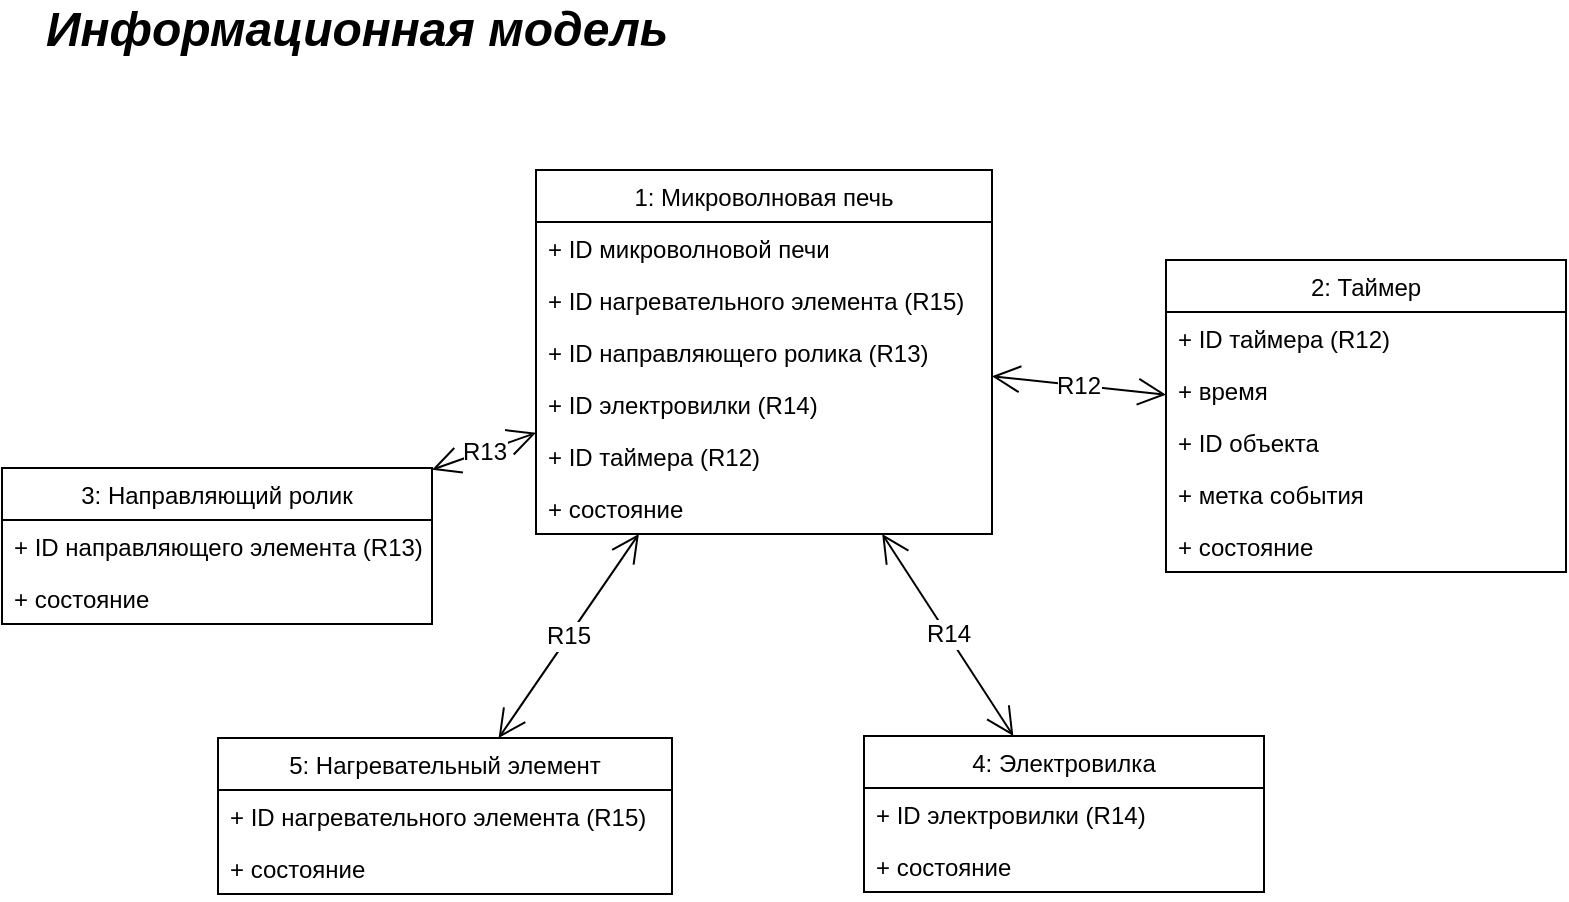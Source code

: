 <mxfile version="10.7.7" type="google"><diagram id="cQE37KeWjt8B0ubcVz4-" name="ИМ"><mxGraphModel dx="2221" dy="795" grid="1" gridSize="10" guides="1" tooltips="1" connect="1" arrows="1" fold="1" page="1" pageScale="1" pageWidth="827" pageHeight="1169" math="0" shadow="0"><root><mxCell id="0"/><mxCell id="1" parent="0"/><mxCell id="JgSSPTEibiAZE9b6OpvC-1" value="Информационная модель" style="text;html=1;resizable=0;autosize=1;align=left;verticalAlign=middle;points=[];fillColor=none;strokeColor=none;rounded=0;fontStyle=3;fontSize=24;labelPosition=center;verticalLabelPosition=middle;" parent="1" vertex="1"><mxGeometry x="-785" y="20" width="160" height="20" as="geometry"/></mxCell><mxCell id="JgSSPTEibiAZE9b6OpvC-2" value="1: Микроволновая печь" style="swimlane;fontStyle=0;childLayout=stackLayout;horizontal=1;startSize=26;horizontalStack=0;resizeParent=1;resizeParentMax=0;resizeLast=0;collapsible=1;marginBottom=0;fontSize=12;labelBackgroundColor=none;fillColor=#ffffff;" parent="1" vertex="1"><mxGeometry x="-538" y="100" width="228" height="182" as="geometry"/></mxCell><mxCell id="JgSSPTEibiAZE9b6OpvC-3" value="+ ID микроволновой печи" style="text;strokeColor=none;fillColor=none;align=left;verticalAlign=top;spacingLeft=4;spacingRight=4;overflow=hidden;rotatable=0;points=[[0,0.5],[1,0.5]];portConstraint=eastwest;labelBackgroundColor=#FFFFFF;" parent="JgSSPTEibiAZE9b6OpvC-2" vertex="1"><mxGeometry y="26" width="228" height="26" as="geometry"/></mxCell><mxCell id="JgSSPTEibiAZE9b6OpvC-4" value="+ ID нагревательного элемента (R15)" style="text;strokeColor=none;fillColor=none;align=left;verticalAlign=top;spacingLeft=4;spacingRight=4;overflow=hidden;rotatable=0;points=[[0,0.5],[1,0.5]];portConstraint=eastwest;labelBackgroundColor=#FFFFFF;" parent="JgSSPTEibiAZE9b6OpvC-2" vertex="1"><mxGeometry y="52" width="228" height="26" as="geometry"/></mxCell><mxCell id="JgSSPTEibiAZE9b6OpvC-5" value="+ ID направляющего ролика (R13)&#10;" style="text;strokeColor=none;fillColor=none;align=left;verticalAlign=top;spacingLeft=4;spacingRight=4;overflow=hidden;rotatable=0;points=[[0,0.5],[1,0.5]];portConstraint=eastwest;labelBackgroundColor=#FFFFFF;" parent="JgSSPTEibiAZE9b6OpvC-2" vertex="1"><mxGeometry y="78" width="228" height="26" as="geometry"/></mxCell><mxCell id="JgSSPTEibiAZE9b6OpvC-6" value="+ ID электровилки (R14)&#10;" style="text;strokeColor=none;fillColor=none;align=left;verticalAlign=top;spacingLeft=4;spacingRight=4;overflow=hidden;rotatable=0;points=[[0,0.5],[1,0.5]];portConstraint=eastwest;labelBackgroundColor=#FFFFFF;" parent="JgSSPTEibiAZE9b6OpvC-2" vertex="1"><mxGeometry y="104" width="228" height="26" as="geometry"/></mxCell><mxCell id="JgSSPTEibiAZE9b6OpvC-7" value="+ ID таймера (R12)&#10;" style="text;strokeColor=none;fillColor=none;align=left;verticalAlign=top;spacingLeft=4;spacingRight=4;overflow=hidden;rotatable=0;points=[[0,0.5],[1,0.5]];portConstraint=eastwest;labelBackgroundColor=#FFFFFF;" parent="JgSSPTEibiAZE9b6OpvC-2" vertex="1"><mxGeometry y="130" width="228" height="26" as="geometry"/></mxCell><mxCell id="JgSSPTEibiAZE9b6OpvC-8" value="+ состояние&#10;" style="text;strokeColor=none;fillColor=none;align=left;verticalAlign=top;spacingLeft=4;spacingRight=4;overflow=hidden;rotatable=0;points=[[0,0.5],[1,0.5]];portConstraint=eastwest;labelBackgroundColor=#FFFFFF;" parent="JgSSPTEibiAZE9b6OpvC-2" vertex="1"><mxGeometry y="156" width="228" height="26" as="geometry"/></mxCell><mxCell id="JgSSPTEibiAZE9b6OpvC-9" value="5: Нагревательный элемент" style="swimlane;fontStyle=0;childLayout=stackLayout;horizontal=1;startSize=26;fillColor=#ffffff;horizontalStack=0;resizeParent=1;resizeParentMax=0;resizeLast=0;collapsible=1;marginBottom=0;fontSize=12;labelBackgroundColor=#FFFFFF;" parent="1" vertex="1"><mxGeometry x="-697" y="384" width="227" height="78" as="geometry"/></mxCell><mxCell id="JgSSPTEibiAZE9b6OpvC-10" value="+ ID нагревательного элемента (R15)" style="text;strokeColor=none;fillColor=none;align=left;verticalAlign=top;spacingLeft=4;spacingRight=4;overflow=hidden;rotatable=0;points=[[0,0.5],[1,0.5]];portConstraint=eastwest;labelBackgroundColor=#FFFFFF;" parent="JgSSPTEibiAZE9b6OpvC-9" vertex="1"><mxGeometry y="26" width="227" height="26" as="geometry"/></mxCell><mxCell id="JgSSPTEibiAZE9b6OpvC-11" value="+ состояние" style="text;strokeColor=none;fillColor=none;align=left;verticalAlign=top;spacingLeft=4;spacingRight=4;overflow=hidden;rotatable=0;points=[[0,0.5],[1,0.5]];portConstraint=eastwest;labelBackgroundColor=#FFFFFF;" parent="JgSSPTEibiAZE9b6OpvC-9" vertex="1"><mxGeometry y="52" width="227" height="26" as="geometry"/></mxCell><mxCell id="JgSSPTEibiAZE9b6OpvC-12" value="3: Направляющий ролик" style="swimlane;fontStyle=0;childLayout=stackLayout;horizontal=1;startSize=26;fillColor=#ffffff;horizontalStack=0;resizeParent=1;resizeParentMax=0;resizeLast=0;collapsible=1;marginBottom=0;fontSize=12;labelBackgroundColor=#FFFFFF;" parent="1" vertex="1"><mxGeometry x="-805" y="249" width="215" height="78" as="geometry"/></mxCell><mxCell id="JgSSPTEibiAZE9b6OpvC-13" value="+ ID направляющего элемента (R13)" style="text;strokeColor=none;fillColor=none;align=left;verticalAlign=top;spacingLeft=4;spacingRight=4;overflow=hidden;rotatable=0;points=[[0,0.5],[1,0.5]];portConstraint=eastwest;labelBackgroundColor=#FFFFFF;" parent="JgSSPTEibiAZE9b6OpvC-12" vertex="1"><mxGeometry y="26" width="215" height="26" as="geometry"/></mxCell><mxCell id="JgSSPTEibiAZE9b6OpvC-14" value="+ состояние" style="text;strokeColor=none;fillColor=none;align=left;verticalAlign=top;spacingLeft=4;spacingRight=4;overflow=hidden;rotatable=0;points=[[0,0.5],[1,0.5]];portConstraint=eastwest;labelBackgroundColor=#FFFFFF;" parent="JgSSPTEibiAZE9b6OpvC-12" vertex="1"><mxGeometry y="52" width="215" height="26" as="geometry"/></mxCell><mxCell id="JgSSPTEibiAZE9b6OpvC-15" value="2: Таймер" style="swimlane;fontStyle=0;childLayout=stackLayout;horizontal=1;startSize=26;fillColor=#ffffff;horizontalStack=0;resizeParent=1;resizeParentMax=0;resizeLast=0;collapsible=1;marginBottom=0;fontSize=12;labelBackgroundColor=#FFFFFF;" parent="1" vertex="1"><mxGeometry x="-223" y="145" width="200" height="156" as="geometry"/></mxCell><mxCell id="JgSSPTEibiAZE9b6OpvC-16" value="+ ID таймера (R12)" style="text;strokeColor=none;fillColor=none;align=left;verticalAlign=top;spacingLeft=4;spacingRight=4;overflow=hidden;rotatable=0;points=[[0,0.5],[1,0.5]];portConstraint=eastwest;labelBackgroundColor=#FFFFFF;" parent="JgSSPTEibiAZE9b6OpvC-15" vertex="1"><mxGeometry y="26" width="200" height="26" as="geometry"/></mxCell><mxCell id="JgSSPTEibiAZE9b6OpvC-17" value="+ время" style="text;strokeColor=none;fillColor=none;align=left;verticalAlign=top;spacingLeft=4;spacingRight=4;overflow=hidden;rotatable=0;points=[[0,0.5],[1,0.5]];portConstraint=eastwest;labelBackgroundColor=#FFFFFF;" parent="JgSSPTEibiAZE9b6OpvC-15" vertex="1"><mxGeometry y="52" width="200" height="26" as="geometry"/></mxCell><mxCell id="JgSSPTEibiAZE9b6OpvC-18" value="+ ID объекта" style="text;strokeColor=none;fillColor=none;align=left;verticalAlign=top;spacingLeft=4;spacingRight=4;overflow=hidden;rotatable=0;points=[[0,0.5],[1,0.5]];portConstraint=eastwest;labelBackgroundColor=#FFFFFF;" parent="JgSSPTEibiAZE9b6OpvC-15" vertex="1"><mxGeometry y="78" width="200" height="26" as="geometry"/></mxCell><mxCell id="JgSSPTEibiAZE9b6OpvC-19" value="+ метка события" style="text;strokeColor=none;fillColor=none;align=left;verticalAlign=top;spacingLeft=4;spacingRight=4;overflow=hidden;rotatable=0;points=[[0,0.5],[1,0.5]];portConstraint=eastwest;labelBackgroundColor=#FFFFFF;" parent="JgSSPTEibiAZE9b6OpvC-15" vertex="1"><mxGeometry y="104" width="200" height="26" as="geometry"/></mxCell><mxCell id="JgSSPTEibiAZE9b6OpvC-20" value="+ состояние" style="text;strokeColor=none;fillColor=none;align=left;verticalAlign=top;spacingLeft=4;spacingRight=4;overflow=hidden;rotatable=0;points=[[0,0.5],[1,0.5]];portConstraint=eastwest;labelBackgroundColor=#FFFFFF;" parent="JgSSPTEibiAZE9b6OpvC-15" vertex="1"><mxGeometry y="130" width="200" height="26" as="geometry"/></mxCell><mxCell id="JgSSPTEibiAZE9b6OpvC-21" value="R12" style="endArrow=open;endFill=0;endSize=12;fontSize=12;startArrow=open;startFill=0;targetPerimeterSpacing=0;sourcePerimeterSpacing=0;strokeWidth=1;startSize=12;html=1;labelBackgroundColor=#FFFFFF;" parent="1" source="JgSSPTEibiAZE9b6OpvC-2" target="JgSSPTEibiAZE9b6OpvC-15" edge="1"><mxGeometry width="160" relative="1" as="geometry"><mxPoint x="-300" y="281.25" as="sourcePoint"/><mxPoint x="-165" y="200" as="targetPoint"/></mxGeometry></mxCell><mxCell id="JgSSPTEibiAZE9b6OpvC-22" value="R15" style="endArrow=open;endFill=0;endSize=12;fontSize=12;startArrow=open;startFill=0;targetPerimeterSpacing=0;sourcePerimeterSpacing=0;strokeWidth=1;startSize=12;html=1;labelBackgroundColor=#FFFFFF;" parent="1" source="JgSSPTEibiAZE9b6OpvC-2" target="JgSSPTEibiAZE9b6OpvC-9" edge="1"><mxGeometry width="160" relative="1" as="geometry"><mxPoint x="-510" y="309.66" as="sourcePoint"/><mxPoint x="-165" y="465" as="targetPoint"/></mxGeometry></mxCell><mxCell id="JgSSPTEibiAZE9b6OpvC-23" value="R13" style="endArrow=open;endFill=0;endSize=12;fontSize=12;startArrow=open;startFill=0;targetPerimeterSpacing=0;sourcePerimeterSpacing=0;strokeWidth=1;startSize=12;html=1;labelBackgroundColor=#FFFFFF;" parent="1" source="JgSSPTEibiAZE9b6OpvC-2" target="JgSSPTEibiAZE9b6OpvC-12" edge="1"><mxGeometry width="160" relative="1" as="geometry"><mxPoint x="-510" y="241.2" as="sourcePoint"/><mxPoint x="-645" y="449" as="targetPoint"/></mxGeometry></mxCell><mxCell id="JgSSPTEibiAZE9b6OpvC-24" value="4: Электровилка" style="swimlane;fontStyle=0;childLayout=stackLayout;horizontal=1;startSize=26;fillColor=#ffffff;horizontalStack=0;resizeParent=1;resizeParentMax=0;resizeLast=0;collapsible=1;marginBottom=0;fontSize=12;labelBackgroundColor=#FFFFFF;" parent="1" vertex="1"><mxGeometry x="-374" y="383" width="200" height="78" as="geometry"/></mxCell><mxCell id="JgSSPTEibiAZE9b6OpvC-25" value="+ ID электровилки (R14)" style="text;strokeColor=none;fillColor=none;align=left;verticalAlign=top;spacingLeft=4;spacingRight=4;overflow=hidden;rotatable=0;points=[[0,0.5],[1,0.5]];portConstraint=eastwest;labelBackgroundColor=#FFFFFF;" parent="JgSSPTEibiAZE9b6OpvC-24" vertex="1"><mxGeometry y="26" width="200" height="26" as="geometry"/></mxCell><mxCell id="JgSSPTEibiAZE9b6OpvC-26" value="+ состояние" style="text;strokeColor=none;fillColor=none;align=left;verticalAlign=top;spacingLeft=4;spacingRight=4;overflow=hidden;rotatable=0;points=[[0,0.5],[1,0.5]];portConstraint=eastwest;labelBackgroundColor=#FFFFFF;" parent="JgSSPTEibiAZE9b6OpvC-24" vertex="1"><mxGeometry y="52" width="200" height="26" as="geometry"/></mxCell><mxCell id="JgSSPTEibiAZE9b6OpvC-27" value="R14" style="endArrow=open;endFill=0;endSize=12;fontSize=12;startArrow=open;startFill=0;targetPerimeterSpacing=0;sourcePerimeterSpacing=0;strokeWidth=1;startSize=12;html=1;labelBackgroundColor=#FFFFFF;" parent="1" source="JgSSPTEibiAZE9b6OpvC-2" target="JgSSPTEibiAZE9b6OpvC-24" edge="1"><mxGeometry width="160" relative="1" as="geometry"><mxPoint x="-528" y="309.375" as="sourcePoint"/><mxPoint x="-620.064" y="393" as="targetPoint"/></mxGeometry></mxCell></root></mxGraphModel></diagram><diagram id="Y9NzZGX_NDfl-2bOyiG5" name="МПС"><mxGraphModel dx="2221" dy="795" grid="1" gridSize="10" guides="1" tooltips="1" connect="1" arrows="1" fold="1" page="1" pageScale="1" pageWidth="827" pageHeight="1169" math="0" shadow="0"><root><mxCell id="m3cvo8PFgumT4lDYiHy8-0"/><mxCell id="m3cvo8PFgumT4lDYiHy8-1" parent="m3cvo8PFgumT4lDYiHy8-0"/><mxCell id="IbiX7FwX65YyH3e1-Ibi-0" value="Модель&amp;nbsp;переходов состояний" style="text;html=1;resizable=0;autosize=1;align=left;verticalAlign=middle;points=[];fillColor=none;strokeColor=none;rounded=0;fontStyle=3;fontSize=24;" parent="m3cvo8PFgumT4lDYiHy8-1" vertex="1"><mxGeometry x="-788" y="18" width="350" height="30" as="geometry"/></mxCell><mxCell id="IbiX7FwX65YyH3e1-Ibi-1" value="1: Выключена" style="rounded=0;whiteSpace=wrap;html=1;fontSize=12;align=center;" parent="m3cvo8PFgumT4lDYiHy8-1" vertex="1"><mxGeometry x="-700" y="142" width="120" height="39" as="geometry"/></mxCell><mxCell id="IbiX7FwX65YyH3e1-Ibi-2" value="" style="endArrow=classic;html=1;labelBackgroundColor=#ffffff;strokeWidth=1;fontSize=12;entryX=0.5;entryY=0;entryDx=0;entryDy=0;" parent="m3cvo8PFgumT4lDYiHy8-1" target="IbiX7FwX65YyH3e1-Ibi-1" edge="1"><mxGeometry width="50" height="50" relative="1" as="geometry"><mxPoint x="-640" y="91" as="sourcePoint"/><mxPoint x="-698" y="101" as="targetPoint"/></mxGeometry></mxCell><mxCell id="IbiX7FwX65YyH3e1-Ibi-3" value="2: В режиме ожидания" style="rounded=0;whiteSpace=wrap;html=1;fontSize=12;align=center;" parent="m3cvo8PFgumT4lDYiHy8-1" vertex="1"><mxGeometry x="-800" y="219.5" width="120" height="39" as="geometry"/></mxCell><mxCell id="IbiX7FwX65YyH3e1-Ibi-4" value="3: Установлен таймер" style="rounded=0;whiteSpace=wrap;html=1;fontSize=12;align=center;" parent="m3cvo8PFgumT4lDYiHy8-1" vertex="1"><mxGeometry x="-600" y="219.5" width="120" height="39" as="geometry"/></mxCell><mxCell id="IbiX7FwX65YyH3e1-Ibi-5" value="4: Нагревает" style="rounded=0;whiteSpace=wrap;html=1;fontSize=12;align=center;" parent="m3cvo8PFgumT4lDYiHy8-1" vertex="1"><mxGeometry x="-700" y="297" width="120" height="36" as="geometry"/></mxCell><mxCell id="IbiX7FwX65YyH3e1-Ibi-6" value="М1" style="endArrow=classic;html=1;labelBackgroundColor=#ffffff;strokeWidth=1;fontSize=12;rounded=0;edgeStyle=orthogonalEdgeStyle;exitX=0;exitY=0.5;exitDx=0;exitDy=0;entryX=0.5;entryY=0;entryDx=0;entryDy=0;" parent="m3cvo8PFgumT4lDYiHy8-1" source="IbiX7FwX65YyH3e1-Ibi-1" target="IbiX7FwX65YyH3e1-Ibi-3" edge="1"><mxGeometry width="50" height="50" relative="1" as="geometry"><mxPoint x="-770" y="174" as="sourcePoint"/><mxPoint x="-770" y="129" as="targetPoint"/><Array as="points"><mxPoint x="-740" y="162"/></Array></mxGeometry></mxCell><mxCell id="IbiX7FwX65YyH3e1-Ibi-7" value="М3" style="endArrow=classic;html=1;labelBackgroundColor=#ffffff;strokeWidth=1;fontSize=12;rounded=0;edgeStyle=orthogonalEdgeStyle;exitX=1;exitY=0.25;exitDx=0;exitDy=0;entryX=0;entryY=0.25;entryDx=0;entryDy=0;" parent="m3cvo8PFgumT4lDYiHy8-1" source="IbiX7FwX65YyH3e1-Ibi-3" target="IbiX7FwX65YyH3e1-Ibi-4" edge="1"><mxGeometry width="50" height="50" relative="1" as="geometry"><mxPoint x="-625" y="241" as="sourcePoint"/><mxPoint x="-665" y="299" as="targetPoint"/><Array as="points"><mxPoint x="-640" y="229"/><mxPoint x="-640" y="229"/></Array></mxGeometry></mxCell><mxCell id="IbiX7FwX65YyH3e1-Ibi-8" value="М4" style="endArrow=classic;html=1;labelBackgroundColor=#ffffff;strokeWidth=1;fontSize=12;rounded=0;edgeStyle=orthogonalEdgeStyle;exitX=0;exitY=0.75;exitDx=0;exitDy=0;entryX=1;entryY=0.75;entryDx=0;entryDy=0;" parent="m3cvo8PFgumT4lDYiHy8-1" source="IbiX7FwX65YyH3e1-Ibi-4" target="IbiX7FwX65YyH3e1-Ibi-3" edge="1"><mxGeometry width="50" height="50" relative="1" as="geometry"><mxPoint x="-680" y="277.5" as="sourcePoint"/><mxPoint x="-600" y="277.5" as="targetPoint"/><Array as="points"><mxPoint x="-640" y="249"/><mxPoint x="-640" y="249"/></Array></mxGeometry></mxCell><mxCell id="IbiX7FwX65YyH3e1-Ibi-9" value="М2" style="endArrow=classic;html=1;labelBackgroundColor=#ffffff;strokeWidth=1;fontSize=12;rounded=0;edgeStyle=orthogonalEdgeStyle;exitX=0.25;exitY=0;exitDx=0;exitDy=0;entryX=0;entryY=0.25;entryDx=0;entryDy=0;" parent="m3cvo8PFgumT4lDYiHy8-1" source="IbiX7FwX65YyH3e1-Ibi-3" target="IbiX7FwX65YyH3e1-Ibi-1" edge="1"><mxGeometry width="50" height="50" relative="1" as="geometry"><mxPoint x="-820" y="152" as="sourcePoint"/><mxPoint x="-860" y="210" as="targetPoint"/><Array as="points"><mxPoint x="-770" y="152"/></Array></mxGeometry></mxCell><mxCell id="IbiX7FwX65YyH3e1-Ibi-10" value="М2" style="endArrow=classic;html=1;labelBackgroundColor=#ffffff;strokeWidth=1;fontSize=12;rounded=0;edgeStyle=orthogonalEdgeStyle;exitX=0.75;exitY=0;exitDx=0;exitDy=0;entryX=1;entryY=0.75;entryDx=0;entryDy=0;" parent="m3cvo8PFgumT4lDYiHy8-1" source="IbiX7FwX65YyH3e1-Ibi-4" target="IbiX7FwX65YyH3e1-Ibi-1" edge="1"><mxGeometry width="50" height="50" relative="1" as="geometry"><mxPoint x="-490" y="199" as="sourcePoint"/><mxPoint x="-420" y="131" as="targetPoint"/><Array as="points"><mxPoint x="-510" y="171"/></Array></mxGeometry></mxCell><mxCell id="IbiX7FwX65YyH3e1-Ibi-11" value="М5" style="endArrow=classic;html=1;labelBackgroundColor=#ffffff;strokeWidth=1;fontSize=12;rounded=0;edgeStyle=orthogonalEdgeStyle;exitX=0.5;exitY=1;exitDx=0;exitDy=0;entryX=1;entryY=0.25;entryDx=0;entryDy=0;" parent="m3cvo8PFgumT4lDYiHy8-1" source="IbiX7FwX65YyH3e1-Ibi-4" target="IbiX7FwX65YyH3e1-Ibi-5" edge="1"><mxGeometry width="50" height="50" relative="1" as="geometry"><mxPoint x="-490" y="419" as="sourcePoint"/><mxPoint x="-560" y="351" as="targetPoint"/><Array as="points"><mxPoint x="-540" y="306"/></Array></mxGeometry></mxCell><mxCell id="IbiX7FwX65YyH3e1-Ibi-12" value="М7" style="endArrow=classic;html=1;labelBackgroundColor=#ffffff;strokeWidth=1;fontSize=12;rounded=0;edgeStyle=orthogonalEdgeStyle;exitX=0;exitY=0.5;exitDx=0;exitDy=0;entryX=0.25;entryY=1;entryDx=0;entryDy=0;" parent="m3cvo8PFgumT4lDYiHy8-1" source="IbiX7FwX65YyH3e1-Ibi-5" target="IbiX7FwX65YyH3e1-Ibi-3" edge="1"><mxGeometry width="50" height="50" relative="1" as="geometry"><mxPoint x="-740" y="371" as="sourcePoint"/><mxPoint x="-810" y="427" as="targetPoint"/><Array as="points"><mxPoint x="-770" y="315"/></Array></mxGeometry></mxCell><mxCell id="IbiX7FwX65YyH3e1-Ibi-13" value="М2" style="endArrow=classic;html=1;labelBackgroundColor=#ffffff;strokeWidth=1;fontSize=12;rounded=0;edgeStyle=orthogonalEdgeStyle;exitX=0.5;exitY=1;exitDx=0;exitDy=0;entryX=1;entryY=0.25;entryDx=0;entryDy=0;" parent="m3cvo8PFgumT4lDYiHy8-1" source="IbiX7FwX65YyH3e1-Ibi-5" target="IbiX7FwX65YyH3e1-Ibi-1" edge="1"><mxGeometry width="50" height="50" relative="1" as="geometry"><mxPoint x="-690" y="325" as="sourcePoint"/><mxPoint x="-760" y="269" as="targetPoint"/><Array as="points"><mxPoint x="-640" y="361"/><mxPoint x="-460" y="361"/><mxPoint x="-460" y="152"/></Array></mxGeometry></mxCell><mxCell id="IbiX7FwX65YyH3e1-Ibi-14" value="М6" style="endArrow=classic;html=1;labelBackgroundColor=#ffffff;strokeWidth=1;fontSize=12;rounded=0;edgeStyle=orthogonalEdgeStyle;exitX=1;exitY=0.75;exitDx=0;exitDy=0;entryX=0.75;entryY=1;entryDx=0;entryDy=0;" parent="m3cvo8PFgumT4lDYiHy8-1" source="IbiX7FwX65YyH3e1-Ibi-5" target="IbiX7FwX65YyH3e1-Ibi-4" edge="1"><mxGeometry width="50" height="50" relative="1" as="geometry"><mxPoint x="-505" y="361" as="sourcePoint"/><mxPoint x="-545" y="408" as="targetPoint"/><Array as="points"><mxPoint x="-510" y="324"/></Array></mxGeometry></mxCell><mxCell id="IbiX7FwX65YyH3e1-Ibi-15" value="&lt;h1&gt;&lt;span style=&quot;font-size: 16px&quot;&gt;Микроволновая печь&lt;/span&gt;&lt;/h1&gt;&lt;p&gt;&lt;/p&gt;&lt;ul&gt;&lt;li&gt;&lt;span&gt;М1: Включить&lt;/span&gt;&lt;/li&gt;&lt;li&gt;&lt;span&gt;М2: Выключить&lt;/span&gt;&lt;/li&gt;&lt;li&gt;&lt;span&gt;М3: Установить таймер&lt;/span&gt;&lt;/li&gt;&lt;li&gt;&lt;span&gt;М4: Сбросить настройки&lt;/span&gt;&lt;/li&gt;&lt;li&gt;&lt;span&gt;М5: Начать нагрев&lt;/span&gt;&lt;/li&gt;&lt;li&gt;&lt;span&gt;М6: Приостановить нагрев&lt;/span&gt;&lt;/li&gt;&lt;li&gt;&lt;span&gt;М7: Нагрев завершён&lt;/span&gt;&lt;/li&gt;&lt;/ul&gt;&lt;p&gt;&lt;/p&gt;" style="text;html=1;strokeColor=none;fillColor=none;spacing=5;spacingTop=-20;whiteSpace=wrap;overflow=hidden;rounded=0;fontSize=12;align=left;" parent="m3cvo8PFgumT4lDYiHy8-1" vertex="1"><mxGeometry x="-408" y="69" width="290" height="160" as="geometry"/></mxCell><mxCell id="IbiX7FwX65YyH3e1-Ibi-16" value="&lt;table border=&quot;1&quot; width=&quot;100%&quot; cellpadding=&quot;4&quot; style=&quot;width: 100% ; height: 100% ; border-collapse: collapse&quot; align=&quot;center&quot;&gt;&lt;tbody&gt;&lt;tr style=&quot;background-color: #a7c942 ; color: #ffffff ; border: 1px solid #98bf21&quot;&gt;&lt;th align=&quot;left&quot; style=&quot;text-align: left&quot;&gt;&lt;br&gt;&lt;/th&gt;&lt;th align=&quot;left&quot;&gt;M1&lt;/th&gt;&lt;th align=&quot;left&quot;&gt;M2&lt;/th&gt;&lt;td&gt;M3&lt;/td&gt;&lt;td&gt;M4&lt;/td&gt;&lt;td&gt;M5&lt;/td&gt;&lt;td&gt;M6&lt;/td&gt;&lt;td&gt;M7&lt;/td&gt;&lt;/tr&gt;&lt;tr style=&quot;border: 1px solid #98bf21&quot;&gt;&lt;td&gt;&lt;b&gt;1&lt;/b&gt;&lt;/td&gt;&lt;td&gt;2&lt;/td&gt;&lt;td&gt;-&lt;/td&gt;&lt;td&gt;-&lt;/td&gt;&lt;td&gt;-&lt;/td&gt;&lt;td&gt;-&lt;/td&gt;&lt;td&gt;-&lt;/td&gt;&lt;td&gt;-&lt;/td&gt;&lt;/tr&gt;&lt;tr style=&quot;background-color: #eaf2d3 ; border: 1px solid #98bf21&quot;&gt;&lt;td&gt;&lt;b&gt;2&lt;/b&gt;&lt;/td&gt;&lt;td&gt;X&lt;/td&gt;&lt;td&gt;1&lt;/td&gt;&lt;td&gt;3&lt;/td&gt;&lt;td&gt;-&lt;/td&gt;&lt;td&gt;-&lt;/td&gt;&lt;td&gt;-&lt;/td&gt;&lt;td&gt;X&lt;/td&gt;&lt;/tr&gt;&lt;tr style=&quot;border: 1px solid #98bf21&quot;&gt;&lt;td&gt;&lt;b&gt;3&lt;/b&gt;&lt;/td&gt;&lt;td&gt;X&lt;/td&gt;&lt;td&gt;1&lt;/td&gt;&lt;td&gt;3&lt;/td&gt;&lt;td&gt;2&lt;/td&gt;&lt;td&gt;4&lt;/td&gt;&lt;td&gt;X&lt;/td&gt;&lt;td&gt;X&lt;/td&gt;&lt;/tr&gt;&lt;tr style=&quot;background-color: #eaf2d3 ; border: 1px solid #98bf21&quot;&gt;&lt;td&gt;&lt;b&gt;4&lt;/b&gt;&lt;/td&gt;&lt;td&gt;X&lt;/td&gt;&lt;td&gt;1&lt;/td&gt;&lt;td&gt;-&lt;/td&gt;&lt;td&gt;X&lt;/td&gt;&lt;td&gt;-&lt;/td&gt;&lt;td&gt;3&lt;/td&gt;&lt;td&gt;2&lt;/td&gt;&lt;/tr&gt;&lt;/tbody&gt;&lt;/table&gt;" style="text;html=1;overflow=fill;rounded=0;" parent="m3cvo8PFgumT4lDYiHy8-1" vertex="1"><mxGeometry x="-403" y="229" width="280" height="160" as="geometry"/></mxCell><mxCell id="IbiX7FwX65YyH3e1-Ibi-17" value="M3" style="endArrow=classic;html=1;labelBackgroundColor=#ffffff;strokeWidth=1;fontSize=12;rounded=0;edgeStyle=orthogonalEdgeStyle;exitX=1;exitY=0.75;exitDx=0;exitDy=0;entryX=1;entryY=0.25;entryDx=0;entryDy=0;" parent="m3cvo8PFgumT4lDYiHy8-1" source="IbiX7FwX65YyH3e1-Ibi-4" target="IbiX7FwX65YyH3e1-Ibi-4" edge="1"><mxGeometry width="50" height="50" relative="1" as="geometry"><mxPoint x="-488" y="323.5" as="sourcePoint"/><mxPoint x="-418" y="229" as="targetPoint"/><Array as="points"><mxPoint x="-438" y="249"/><mxPoint x="-438" y="229"/></Array></mxGeometry></mxCell><mxCell id="MLmHlvhnehSCTJ_qxLkf-0" value="" style="endArrow=classic;html=1;labelBackgroundColor=#ffffff;strokeWidth=1;fontSize=12;entryX=0.5;entryY=0;entryDx=0;entryDy=0;" parent="m3cvo8PFgumT4lDYiHy8-1" target="MLmHlvhnehSCTJ_qxLkf-1" edge="1"><mxGeometry width="50" height="50" relative="1" as="geometry"><mxPoint x="-736.5" y="415.5" as="sourcePoint"/><mxPoint x="-736.5" y="416.5" as="targetPoint"/></mxGeometry></mxCell><mxCell id="MLmHlvhnehSCTJ_qxLkf-1" value="1: Выключен" style="rounded=0;whiteSpace=wrap;html=1;fontSize=12;align=center;" parent="m3cvo8PFgumT4lDYiHy8-1" vertex="1"><mxGeometry x="-796.5" y="455.5" width="120" height="39" as="geometry"/></mxCell><mxCell id="MLmHlvhnehSCTJ_qxLkf-2" value="2: Включён" style="rounded=0;whiteSpace=wrap;html=1;fontSize=12;align=center;" parent="m3cvo8PFgumT4lDYiHy8-1" vertex="1"><mxGeometry x="-576.5" y="455.5" width="120" height="39" as="geometry"/></mxCell><mxCell id="MLmHlvhnehSCTJ_qxLkf-3" value="H1" style="endArrow=classic;html=1;labelBackgroundColor=#ffffff;strokeWidth=1;fontSize=12;rounded=0;edgeStyle=orthogonalEdgeStyle;exitX=1;exitY=0.25;exitDx=0;exitDy=0;entryX=0;entryY=0.25;entryDx=0;entryDy=0;" parent="m3cvo8PFgumT4lDYiHy8-1" source="MLmHlvhnehSCTJ_qxLkf-1" target="MLmHlvhnehSCTJ_qxLkf-2" edge="1"><mxGeometry width="50" height="50" relative="1" as="geometry"><mxPoint x="-666.5" y="235.5" as="sourcePoint"/><mxPoint x="-606" y="465" as="targetPoint"/><Array as="points"/></mxGeometry></mxCell><mxCell id="MLmHlvhnehSCTJ_qxLkf-4" value="H2" style="endArrow=classic;html=1;labelBackgroundColor=#ffffff;strokeWidth=1;fontSize=12;rounded=0;edgeStyle=orthogonalEdgeStyle;exitX=0;exitY=0.75;exitDx=0;exitDy=0;entryX=1;entryY=0.75;entryDx=0;entryDy=0;" parent="m3cvo8PFgumT4lDYiHy8-1" source="MLmHlvhnehSCTJ_qxLkf-2" target="MLmHlvhnehSCTJ_qxLkf-1" edge="1"><mxGeometry width="50" height="50" relative="1" as="geometry"><mxPoint x="-666.534" y="475.431" as="sourcePoint"/><mxPoint x="-566.534" y="475.431" as="targetPoint"/><Array as="points"><mxPoint x="-624.5" y="484.5"/><mxPoint x="-624.5" y="484.5"/></Array></mxGeometry></mxCell><mxCell id="MLmHlvhnehSCTJ_qxLkf-5" value="&lt;h1&gt;&lt;span style=&quot;font-size: 16px&quot;&gt;Нагревательный элемент&lt;/span&gt;&lt;/h1&gt;&lt;p&gt;&lt;/p&gt;&lt;ul&gt;&lt;li&gt;&lt;span&gt;H1: Начать нагрев&lt;/span&gt;&lt;/li&gt;&lt;li&gt;&lt;span&gt;H2: Остановить нагрев&lt;br&gt;&lt;/span&gt;&lt;/li&gt;&lt;/ul&gt;&lt;p&gt;&lt;/p&gt;" style="text;html=1;strokeColor=none;fillColor=none;spacing=5;spacingTop=-20;whiteSpace=wrap;overflow=hidden;rounded=0;fontSize=12;align=left;" parent="m3cvo8PFgumT4lDYiHy8-1" vertex="1"><mxGeometry x="-414.5" y="415.5" width="220" height="100" as="geometry"/></mxCell><mxCell id="MLmHlvhnehSCTJ_qxLkf-6" value="&lt;table border=&quot;1&quot; width=&quot;100%&quot; cellpadding=&quot;4&quot; style=&quot;width: 100% ; height: 100% ; border-collapse: collapse&quot; align=&quot;center&quot;&gt;&lt;tbody&gt;&lt;tr style=&quot;background-color: #a7c942 ; color: #ffffff ; border: 1px solid #98bf21&quot;&gt;&lt;th align=&quot;left&quot; style=&quot;text-align: left&quot;&gt;&lt;br&gt;&lt;/th&gt;&lt;th align=&quot;left&quot;&gt;H1&lt;/th&gt;&lt;th align=&quot;left&quot;&gt;H2&lt;/th&gt;&lt;/tr&gt;&lt;tr style=&quot;border: 1px solid #98bf21&quot;&gt;&lt;td&gt;&lt;b&gt;1&lt;/b&gt;&lt;/td&gt;&lt;td&gt;2&lt;/td&gt;&lt;td&gt;-&lt;/td&gt;&lt;/tr&gt;&lt;tr style=&quot;background-color: #eaf2d3 ; border: 1px solid #98bf21&quot;&gt;&lt;td&gt;&lt;b&gt;2&lt;/b&gt;&lt;/td&gt;&lt;td&gt;-&lt;/td&gt;&lt;td&gt;1&lt;/td&gt;&lt;/tr&gt;&lt;/tbody&gt;&lt;/table&gt;" style="text;html=1;overflow=fill;rounded=0;" parent="m3cvo8PFgumT4lDYiHy8-1" vertex="1"><mxGeometry x="-174.5" y="430.5" width="95" height="70" as="geometry"/></mxCell><mxCell id="MLmHlvhnehSCTJ_qxLkf-7" value="" style="endArrow=classic;html=1;labelBackgroundColor=#ffffff;strokeWidth=1;fontSize=12;entryX=0.5;entryY=0;entryDx=0;entryDy=0;" parent="m3cvo8PFgumT4lDYiHy8-1" target="MLmHlvhnehSCTJ_qxLkf-8" edge="1"><mxGeometry width="50" height="50" relative="1" as="geometry"><mxPoint x="-736.5" y="525.5" as="sourcePoint"/><mxPoint x="-736.5" y="526.5" as="targetPoint"/></mxGeometry></mxCell><mxCell id="MLmHlvhnehSCTJ_qxLkf-8" value="1: Выключен" style="rounded=0;whiteSpace=wrap;html=1;fontSize=12;align=center;" parent="m3cvo8PFgumT4lDYiHy8-1" vertex="1"><mxGeometry x="-796.5" y="565.5" width="120" height="39" as="geometry"/></mxCell><mxCell id="MLmHlvhnehSCTJ_qxLkf-9" value="2: Включён" style="rounded=0;whiteSpace=wrap;html=1;fontSize=12;align=center;" parent="m3cvo8PFgumT4lDYiHy8-1" vertex="1"><mxGeometry x="-576.5" y="565.5" width="120" height="39" as="geometry"/></mxCell><mxCell id="MLmHlvhnehSCTJ_qxLkf-10" value="S1" style="endArrow=classic;html=1;labelBackgroundColor=#ffffff;strokeWidth=1;fontSize=12;rounded=0;edgeStyle=orthogonalEdgeStyle;exitX=1;exitY=0.25;exitDx=0;exitDy=0;entryX=0;entryY=0.25;entryDx=0;entryDy=0;" parent="m3cvo8PFgumT4lDYiHy8-1" source="MLmHlvhnehSCTJ_qxLkf-8" target="MLmHlvhnehSCTJ_qxLkf-9" edge="1"><mxGeometry width="50" height="50" relative="1" as="geometry"><mxPoint x="-666.5" y="345.5" as="sourcePoint"/><mxPoint x="-605" y="575" as="targetPoint"/><Array as="points"/></mxGeometry></mxCell><mxCell id="MLmHlvhnehSCTJ_qxLkf-11" value="S2" style="endArrow=classic;html=1;labelBackgroundColor=#ffffff;strokeWidth=1;fontSize=12;rounded=0;edgeStyle=orthogonalEdgeStyle;exitX=0;exitY=0.75;exitDx=0;exitDy=0;entryX=1;entryY=0.75;entryDx=0;entryDy=0;" parent="m3cvo8PFgumT4lDYiHy8-1" source="MLmHlvhnehSCTJ_qxLkf-9" target="MLmHlvhnehSCTJ_qxLkf-8" edge="1"><mxGeometry width="50" height="50" relative="1" as="geometry"><mxPoint x="-666.534" y="585.431" as="sourcePoint"/><mxPoint x="-566.534" y="585.431" as="targetPoint"/><Array as="points"><mxPoint x="-624.5" y="594.5"/><mxPoint x="-624.5" y="594.5"/></Array></mxGeometry></mxCell><mxCell id="MLmHlvhnehSCTJ_qxLkf-12" value="&lt;h1&gt;&lt;span style=&quot;font-size: 16px&quot;&gt;Направляющий ролик&lt;/span&gt;&lt;/h1&gt;&lt;p&gt;&lt;/p&gt;&lt;ul&gt;&lt;li&gt;&lt;span&gt;S1: Начать вращение&lt;/span&gt;&lt;/li&gt;&lt;li&gt;&lt;span&gt;S2: Остановить вращение&lt;br&gt;&lt;/span&gt;&lt;/li&gt;&lt;/ul&gt;&lt;p&gt;&lt;/p&gt;" style="text;html=1;strokeColor=none;fillColor=none;spacing=5;spacingTop=-20;whiteSpace=wrap;overflow=hidden;rounded=0;fontSize=12;align=left;" parent="m3cvo8PFgumT4lDYiHy8-1" vertex="1"><mxGeometry x="-414.5" y="525.5" width="220" height="100" as="geometry"/></mxCell><mxCell id="MLmHlvhnehSCTJ_qxLkf-13" value="&lt;table border=&quot;1&quot; width=&quot;100%&quot; cellpadding=&quot;4&quot; style=&quot;width: 100% ; height: 100% ; border-collapse: collapse&quot; align=&quot;center&quot;&gt;&lt;tbody&gt;&lt;tr style=&quot;background-color: #a7c942 ; color: #ffffff ; border: 1px solid #98bf21&quot;&gt;&lt;th align=&quot;left&quot; style=&quot;text-align: left&quot;&gt;&lt;br&gt;&lt;/th&gt;&lt;th align=&quot;left&quot;&gt;S1&lt;/th&gt;&lt;th align=&quot;left&quot;&gt;S2&lt;/th&gt;&lt;/tr&gt;&lt;tr style=&quot;border: 1px solid #98bf21&quot;&gt;&lt;td&gt;&lt;b&gt;1&lt;/b&gt;&lt;/td&gt;&lt;td&gt;2&lt;/td&gt;&lt;td&gt;-&lt;/td&gt;&lt;/tr&gt;&lt;tr style=&quot;background-color: #eaf2d3 ; border: 1px solid #98bf21&quot;&gt;&lt;td&gt;&lt;b&gt;2&lt;/b&gt;&lt;/td&gt;&lt;td&gt;-&lt;/td&gt;&lt;td&gt;1&lt;/td&gt;&lt;/tr&gt;&lt;/tbody&gt;&lt;/table&gt;" style="text;html=1;overflow=fill;rounded=0;" parent="m3cvo8PFgumT4lDYiHy8-1" vertex="1"><mxGeometry x="-174.5" y="540.5" width="95" height="70" as="geometry"/></mxCell><mxCell id="MLmHlvhnehSCTJ_qxLkf-14" value="2: Установлен" style="rounded=0;whiteSpace=wrap;html=1;fontSize=12;align=center;" parent="m3cvo8PFgumT4lDYiHy8-1" vertex="1"><mxGeometry x="-685" y="796" width="120" height="39" as="geometry"/></mxCell><mxCell id="MLmHlvhnehSCTJ_qxLkf-15" value="1: Сброшен" style="rounded=0;whiteSpace=wrap;html=1;fontSize=12;align=center;" parent="m3cvo8PFgumT4lDYiHy8-1" vertex="1"><mxGeometry x="-585" y="873.5" width="120" height="39" as="geometry"/></mxCell><mxCell id="MLmHlvhnehSCTJ_qxLkf-16" value="4: Подача сигнала" style="rounded=0;whiteSpace=wrap;html=1;fontSize=12;align=center;" parent="m3cvo8PFgumT4lDYiHy8-1" vertex="1"><mxGeometry x="-685" y="951" width="120" height="36" as="geometry"/></mxCell><mxCell id="MLmHlvhnehSCTJ_qxLkf-17" value="T3" style="endArrow=classic;html=1;labelBackgroundColor=#ffffff;strokeWidth=1;fontSize=12;rounded=0;edgeStyle=orthogonalEdgeStyle;exitX=0;exitY=0.5;exitDx=0;exitDy=0;entryX=0.5;entryY=0;entryDx=0;entryDy=0;" parent="m3cvo8PFgumT4lDYiHy8-1" source="MLmHlvhnehSCTJ_qxLkf-14" target="MLmHlvhnehSCTJ_qxLkf-25" edge="1"><mxGeometry width="50" height="50" relative="1" as="geometry"><mxPoint x="-684.5" y="816" as="sourcePoint"/><mxPoint x="-740" y="860" as="targetPoint"/><Array as="points"><mxPoint x="-735" y="816"/></Array></mxGeometry></mxCell><mxCell id="MLmHlvhnehSCTJ_qxLkf-18" value="T5" style="endArrow=classic;html=1;labelBackgroundColor=#ffffff;strokeWidth=1;fontSize=12;rounded=0;edgeStyle=orthogonalEdgeStyle;exitX=1;exitY=0.75;exitDx=0;exitDy=0;entryX=0.558;entryY=0.974;entryDx=0;entryDy=0;entryPerimeter=0;" parent="m3cvo8PFgumT4lDYiHy8-1" source="MLmHlvhnehSCTJ_qxLkf-25" target="MLmHlvhnehSCTJ_qxLkf-14" edge="1"><mxGeometry width="50" height="50" relative="1" as="geometry"><mxPoint x="-665" y="883" as="sourcePoint"/><mxPoint x="-650" y="953" as="targetPoint"/><Array as="points"><mxPoint x="-618" y="903"/></Array></mxGeometry></mxCell><mxCell id="MLmHlvhnehSCTJ_qxLkf-19" value="T2" style="endArrow=classic;html=1;labelBackgroundColor=#ffffff;strokeWidth=1;fontSize=12;rounded=0;edgeStyle=orthogonalEdgeStyle;exitX=1;exitY=0.75;exitDx=0;exitDy=0;entryX=0.25;entryY=0;entryDx=0;entryDy=0;" parent="m3cvo8PFgumT4lDYiHy8-1" source="MLmHlvhnehSCTJ_qxLkf-14" target="MLmHlvhnehSCTJ_qxLkf-15" edge="1"><mxGeometry width="50" height="50" relative="1" as="geometry"><mxPoint x="-475" y="853" as="sourcePoint"/><mxPoint x="-549.5" y="856" as="targetPoint"/><Array as="points"><mxPoint x="-555" y="825"/></Array></mxGeometry></mxCell><mxCell id="MLmHlvhnehSCTJ_qxLkf-20" value="T4" style="endArrow=classic;html=1;labelBackgroundColor=#ffffff;strokeWidth=1;fontSize=12;rounded=0;edgeStyle=orthogonalEdgeStyle;exitX=0.5;exitY=1;exitDx=0;exitDy=0;entryX=0;entryY=0.5;entryDx=0;entryDy=0;" parent="m3cvo8PFgumT4lDYiHy8-1" source="MLmHlvhnehSCTJ_qxLkf-25" target="MLmHlvhnehSCTJ_qxLkf-16" edge="1"><mxGeometry width="50" height="50" relative="1" as="geometry"><mxPoint x="-725" y="1025" as="sourcePoint"/><mxPoint x="-755" y="913" as="targetPoint"/><Array as="points"><mxPoint x="-734.5" y="969"/></Array></mxGeometry></mxCell><mxCell id="MLmHlvhnehSCTJ_qxLkf-21" value="T1" style="endArrow=classic;html=1;labelBackgroundColor=#ffffff;strokeWidth=1;fontSize=12;rounded=0;edgeStyle=orthogonalEdgeStyle;exitX=0.75;exitY=0;exitDx=0;exitDy=0;entryX=1;entryY=0.25;entryDx=0;entryDy=0;" parent="m3cvo8PFgumT4lDYiHy8-1" source="MLmHlvhnehSCTJ_qxLkf-15" target="MLmHlvhnehSCTJ_qxLkf-14" edge="1"><mxGeometry width="50" height="50" relative="1" as="geometry"><mxPoint x="-675" y="979" as="sourcePoint"/><mxPoint x="-745" y="923" as="targetPoint"/><Array as="points"><mxPoint x="-494.5" y="805.5"/></Array></mxGeometry></mxCell><mxCell id="MLmHlvhnehSCTJ_qxLkf-22" value="T2" style="endArrow=classic;html=1;labelBackgroundColor=#ffffff;strokeWidth=1;fontSize=12;rounded=0;edgeStyle=orthogonalEdgeStyle;exitX=1;exitY=0.75;exitDx=0;exitDy=0;entryX=0.75;entryY=1;entryDx=0;entryDy=0;" parent="m3cvo8PFgumT4lDYiHy8-1" source="MLmHlvhnehSCTJ_qxLkf-16" target="MLmHlvhnehSCTJ_qxLkf-15" edge="1"><mxGeometry width="50" height="50" relative="1" as="geometry"><mxPoint x="-490" y="1015" as="sourcePoint"/><mxPoint x="-530" y="1062" as="targetPoint"/><Array as="points"><mxPoint x="-495" y="978"/></Array></mxGeometry></mxCell><mxCell id="MLmHlvhnehSCTJ_qxLkf-23" value="&lt;table border=&quot;1&quot; width=&quot;100%&quot; cellpadding=&quot;4&quot; style=&quot;width: 100% ; height: 100% ; border-collapse: collapse&quot; align=&quot;center&quot;&gt;&lt;tbody&gt;&lt;tr style=&quot;background-color: #a7c942 ; color: #ffffff ; border: 1px solid #98bf21&quot;&gt;&lt;th align=&quot;left&quot; style=&quot;text-align: left&quot;&gt;&lt;br&gt;&lt;/th&gt;&lt;th align=&quot;left&quot;&gt;T1&lt;/th&gt;&lt;th align=&quot;left&quot;&gt;T2&lt;/th&gt;&lt;td&gt;T3&lt;/td&gt;&lt;td&gt;T4&lt;/td&gt;&lt;td&gt;T5&lt;/td&gt;&lt;/tr&gt;&lt;tr style=&quot;border: 1px solid #98bf21&quot;&gt;&lt;td&gt;&lt;b&gt;1&lt;/b&gt;&lt;/td&gt;&lt;td&gt;2&lt;/td&gt;&lt;td&gt;-&lt;/td&gt;&lt;td&gt;-&lt;/td&gt;&lt;td&gt;X&lt;/td&gt;&lt;td&gt;X&lt;/td&gt;&lt;/tr&gt;&lt;tr style=&quot;background-color: #eaf2d3 ; border: 1px solid #98bf21&quot;&gt;&lt;td&gt;&lt;b&gt;2&lt;/b&gt;&lt;/td&gt;&lt;td&gt;2&lt;/td&gt;&lt;td&gt;1&lt;/td&gt;&lt;td&gt;3&lt;/td&gt;&lt;td&gt;X&lt;/td&gt;&lt;td&gt;X&lt;/td&gt;&lt;/tr&gt;&lt;tr style=&quot;border: 1px solid #98bf21&quot;&gt;&lt;td&gt;&lt;b&gt;3&lt;/b&gt;&lt;/td&gt;&lt;td&gt;X&lt;/td&gt;&lt;td&gt;1&lt;/td&gt;&lt;td&gt;3&lt;/td&gt;&lt;td&gt;4&lt;/td&gt;&lt;td&gt;2&lt;/td&gt;&lt;/tr&gt;&lt;tr style=&quot;background-color: #eaf2d3 ; border: 1px solid #98bf21&quot;&gt;&lt;td&gt;&lt;b&gt;4&lt;/b&gt;&lt;/td&gt;&lt;td&gt;X&lt;/td&gt;&lt;td&gt;1&lt;/td&gt;&lt;td&gt;X&lt;/td&gt;&lt;td&gt;X&lt;/td&gt;&lt;td&gt;X&lt;/td&gt;&lt;/tr&gt;&lt;/tbody&gt;&lt;/table&gt;" style="text;html=1;overflow=fill;rounded=0;" parent="m3cvo8PFgumT4lDYiHy8-1" vertex="1"><mxGeometry x="-378" y="910" width="248" height="135" as="geometry"/></mxCell><mxCell id="MLmHlvhnehSCTJ_qxLkf-24" value="&lt;h1&gt;&lt;span style=&quot;font-size: 16px&quot;&gt;Таймер&lt;/span&gt;&lt;/h1&gt;&lt;p&gt;&lt;/p&gt;&lt;ul&gt;&lt;li&gt;&lt;span&gt;T1: Установить таймер&lt;/span&gt;&lt;/li&gt;&lt;li&gt;&lt;span&gt;T2: Сбросить таймер&lt;/span&gt;&lt;/li&gt;&lt;li&gt;&lt;span&gt;T3: Запустить отсчёт&lt;/span&gt;&lt;/li&gt;&lt;li&gt;&lt;span&gt;T4: Время истекло&lt;/span&gt;&lt;/li&gt;&lt;li&gt;T5: Остановить таймер&lt;/li&gt;&lt;/ul&gt;&lt;p&gt;&lt;/p&gt;" style="text;html=1;strokeColor=none;fillColor=none;spacing=5;spacingTop=-20;whiteSpace=wrap;overflow=hidden;rounded=0;fontSize=12;align=left;" parent="m3cvo8PFgumT4lDYiHy8-1" vertex="1"><mxGeometry x="-387" y="746" width="248" height="134" as="geometry"/></mxCell><mxCell id="MLmHlvhnehSCTJ_qxLkf-25" value="3: Отсчёт времени" style="rounded=0;whiteSpace=wrap;html=1;fontSize=12;align=center;" parent="m3cvo8PFgumT4lDYiHy8-1" vertex="1"><mxGeometry x="-795" y="873.5" width="120" height="39" as="geometry"/></mxCell><mxCell id="MLmHlvhnehSCTJ_qxLkf-26" value="T3" style="endArrow=classic;html=1;labelBackgroundColor=#ffffff;strokeWidth=1;fontSize=12;rounded=0;edgeStyle=orthogonalEdgeStyle;exitX=1;exitY=0.5;exitDx=0;exitDy=0;entryX=1;entryY=0.25;entryDx=0;entryDy=0;" parent="m3cvo8PFgumT4lDYiHy8-1" source="MLmHlvhnehSCTJ_qxLkf-25" target="MLmHlvhnehSCTJ_qxLkf-25" edge="1"><mxGeometry width="50" height="50" relative="1" as="geometry"><mxPoint x="-664.5" y="913" as="sourcePoint"/><mxPoint x="-574.5" y="913" as="targetPoint"/><Array as="points"><mxPoint x="-650" y="893"/><mxPoint x="-650" y="883"/></Array></mxGeometry></mxCell><mxCell id="MLmHlvhnehSCTJ_qxLkf-27" value="1: Не в розетке" style="rounded=0;whiteSpace=wrap;html=1;fontSize=12;align=center;" parent="m3cvo8PFgumT4lDYiHy8-1" vertex="1"><mxGeometry x="-796.5" y="682.5" width="120" height="39" as="geometry"/></mxCell><mxCell id="MLmHlvhnehSCTJ_qxLkf-28" value="2: В розетке" style="rounded=0;whiteSpace=wrap;html=1;fontSize=12;align=center;" parent="m3cvo8PFgumT4lDYiHy8-1" vertex="1"><mxGeometry x="-576.5" y="682.5" width="120" height="39" as="geometry"/></mxCell><mxCell id="MLmHlvhnehSCTJ_qxLkf-29" value="V1" style="endArrow=classic;html=1;labelBackgroundColor=#ffffff;strokeWidth=1;fontSize=12;rounded=0;edgeStyle=orthogonalEdgeStyle;exitX=1;exitY=0.25;exitDx=0;exitDy=0;entryX=0;entryY=0.25;entryDx=0;entryDy=0;" parent="m3cvo8PFgumT4lDYiHy8-1" source="MLmHlvhnehSCTJ_qxLkf-27" target="MLmHlvhnehSCTJ_qxLkf-28" edge="1"><mxGeometry width="50" height="50" relative="1" as="geometry"><mxPoint x="-666.5" y="462.5" as="sourcePoint"/><mxPoint x="-586" y="693" as="targetPoint"/><Array as="points"/></mxGeometry></mxCell><mxCell id="MLmHlvhnehSCTJ_qxLkf-30" value="V2" style="endArrow=classic;html=1;labelBackgroundColor=#ffffff;strokeWidth=1;fontSize=12;rounded=0;edgeStyle=orthogonalEdgeStyle;exitX=0;exitY=0.75;exitDx=0;exitDy=0;entryX=1;entryY=0.75;entryDx=0;entryDy=0;" parent="m3cvo8PFgumT4lDYiHy8-1" source="MLmHlvhnehSCTJ_qxLkf-28" target="MLmHlvhnehSCTJ_qxLkf-27" edge="1"><mxGeometry width="50" height="50" relative="1" as="geometry"><mxPoint x="-666.534" y="702.431" as="sourcePoint"/><mxPoint x="-566.534" y="702.431" as="targetPoint"/><Array as="points"><mxPoint x="-624.5" y="711.5"/><mxPoint x="-624.5" y="711.5"/></Array></mxGeometry></mxCell><mxCell id="MLmHlvhnehSCTJ_qxLkf-31" value="&lt;h1&gt;&lt;span style=&quot;font-size: 16px&quot;&gt;Электровилка&lt;/span&gt;&lt;/h1&gt;&lt;p&gt;&lt;/p&gt;&lt;ul&gt;&lt;li&gt;&lt;span&gt;V1: Вставили в розетку&lt;/span&gt;&lt;/li&gt;&lt;li&gt;&lt;span&gt;V2: Вытащили из розетки&lt;br&gt;&lt;/span&gt;&lt;/li&gt;&lt;/ul&gt;&lt;p&gt;&lt;/p&gt;" style="text;html=1;strokeColor=none;fillColor=none;spacing=5;spacingTop=-20;whiteSpace=wrap;overflow=hidden;rounded=0;fontSize=12;align=left;" parent="m3cvo8PFgumT4lDYiHy8-1" vertex="1"><mxGeometry x="-414.5" y="642.5" width="220" height="100" as="geometry"/></mxCell><mxCell id="MLmHlvhnehSCTJ_qxLkf-32" value="&lt;table border=&quot;1&quot; width=&quot;100%&quot; cellpadding=&quot;4&quot; style=&quot;width: 100% ; height: 100% ; border-collapse: collapse&quot; align=&quot;center&quot;&gt;&lt;tbody&gt;&lt;tr style=&quot;background-color: #a7c942 ; color: #ffffff ; border: 1px solid #98bf21&quot;&gt;&lt;th align=&quot;left&quot; style=&quot;text-align: left&quot;&gt;&lt;br&gt;&lt;/th&gt;&lt;th align=&quot;left&quot;&gt;S1&lt;/th&gt;&lt;th align=&quot;left&quot;&gt;S2&lt;/th&gt;&lt;/tr&gt;&lt;tr style=&quot;border: 1px solid #98bf21&quot;&gt;&lt;td&gt;&lt;b&gt;1&lt;/b&gt;&lt;/td&gt;&lt;td&gt;2&lt;/td&gt;&lt;td&gt;X&lt;/td&gt;&lt;/tr&gt;&lt;tr style=&quot;background-color: #eaf2d3 ; border: 1px solid #98bf21&quot;&gt;&lt;td&gt;&lt;b&gt;2&lt;/b&gt;&lt;/td&gt;&lt;td&gt;X&lt;/td&gt;&lt;td&gt;1&lt;/td&gt;&lt;/tr&gt;&lt;/tbody&gt;&lt;/table&gt;" style="text;html=1;overflow=fill;rounded=0;" parent="m3cvo8PFgumT4lDYiHy8-1" vertex="1"><mxGeometry x="-174.5" y="657.5" width="95" height="70" as="geometry"/></mxCell><mxCell id="MLmHlvhnehSCTJ_qxLkf-33" value="" style="endArrow=classic;html=1;labelBackgroundColor=#ffffff;strokeWidth=1;fontSize=12;entryX=0.5;entryY=0;entryDx=0;entryDy=0;" parent="m3cvo8PFgumT4lDYiHy8-1" target="MLmHlvhnehSCTJ_qxLkf-27" edge="1"><mxGeometry width="50" height="50" relative="1" as="geometry"><mxPoint x="-736.5" y="642.5" as="sourcePoint"/><mxPoint x="-744.5" y="657.5" as="targetPoint"/></mxGeometry></mxCell><mxCell id="MLmHlvhnehSCTJ_qxLkf-34" value="" style="endArrow=classic;html=1;entryX=1;entryY=0.5;entryDx=0;entryDy=0;" parent="m3cvo8PFgumT4lDYiHy8-1" target="MLmHlvhnehSCTJ_qxLkf-15" edge="1"><mxGeometry width="50" height="50" relative="1" as="geometry"><mxPoint x="-422.5" y="893.5" as="sourcePoint"/><mxPoint x="-372.5" y="897.5" as="targetPoint"/></mxGeometry></mxCell><mxCell id="UDoBzfdDQY4rwQ0xyejz-0" value="T1" style="endArrow=classic;html=1;labelBackgroundColor=#ffffff;strokeWidth=1;fontSize=12;rounded=0;edgeStyle=orthogonalEdgeStyle;entryX=0.25;entryY=0;entryDx=0;entryDy=0;exitX=0.75;exitY=0;exitDx=0;exitDy=0;" parent="m3cvo8PFgumT4lDYiHy8-1" source="MLmHlvhnehSCTJ_qxLkf-14" target="MLmHlvhnehSCTJ_qxLkf-14" edge="1"><mxGeometry width="50" height="50" relative="1" as="geometry"><mxPoint x="-530" y="840" as="sourcePoint"/><mxPoint x="-555" y="816" as="targetPoint"/><Array as="points"><mxPoint x="-595" y="780"/><mxPoint x="-655" y="780"/></Array></mxGeometry></mxCell><mxCell id="UDoBzfdDQY4rwQ0xyejz-1" value="T2" style="endArrow=classic;html=1;labelBackgroundColor=#ffffff;strokeWidth=1;fontSize=12;rounded=0;edgeStyle=orthogonalEdgeStyle;exitX=0.75;exitY=1;exitDx=0;exitDy=0;entryX=0;entryY=0.5;entryDx=0;entryDy=0;" parent="m3cvo8PFgumT4lDYiHy8-1" source="MLmHlvhnehSCTJ_qxLkf-25" target="MLmHlvhnehSCTJ_qxLkf-15" edge="1"><mxGeometry width="50" height="50" relative="1" as="geometry"><mxPoint x="-665" y="913" as="sourcePoint"/><mxPoint x="-608" y="844" as="targetPoint"/><Array as="points"><mxPoint x="-608" y="913"/><mxPoint x="-608" y="893"/></Array></mxGeometry></mxCell></root></mxGraphModel></diagram><diagram id="H5mB1oYoarYU7l8vS17h" name="МВО"><mxGraphModel dx="2221" dy="-374" grid="1" gridSize="10" guides="1" tooltips="1" connect="1" arrows="1" fold="1" page="1" pageScale="1" pageWidth="827" pageHeight="1169" math="0" shadow="0"><root><mxCell id="Ktr6bacQenhe7pGfgrME-0"/><mxCell id="Ktr6bacQenhe7pGfgrME-1" parent="Ktr6bacQenhe7pGfgrME-0"/><mxCell id="Ktr6bacQenhe7pGfgrME-2" value="Модель взаимодействия объектов" style="text;html=1;resizable=0;autosize=1;align=left;verticalAlign=middle;points=[];fillColor=none;strokeColor=none;rounded=0;fontStyle=3;fontSize=24;" parent="Ktr6bacQenhe7pGfgrME-1" vertex="1"><mxGeometry x="-769" y="1200" width="400" height="30" as="geometry"/></mxCell><mxCell id="Ktr6bacQenhe7pGfgrME-3" value="" style="shape=umlActor;verticalLabelPosition=bottom;labelBackgroundColor=#ffffff;verticalAlign=top;html=1;outlineConnect=0;" parent="Ktr6bacQenhe7pGfgrME-1" vertex="1"><mxGeometry x="-449" y="1281" width="30" height="60" as="geometry"/></mxCell><mxCell id="Ktr6bacQenhe7pGfgrME-4" value="Микроволновая печь" style="rounded=0;whiteSpace=wrap;html=1;" parent="Ktr6bacQenhe7pGfgrME-1" vertex="1"><mxGeometry x="-560.5" y="1421" width="261" height="100" as="geometry"/></mxCell><mxCell id="Ktr6bacQenhe7pGfgrME-5" value="Нагревательный элемент&lt;br&gt;" style="rounded=0;whiteSpace=wrap;html=1;" parent="Ktr6bacQenhe7pGfgrME-1" vertex="1"><mxGeometry x="-611" y="1684" width="140" height="30" as="geometry"/></mxCell><mxCell id="Ktr6bacQenhe7pGfgrME-6" value="Направляющий ролик&lt;br&gt;" style="rounded=0;whiteSpace=wrap;html=1;" parent="Ktr6bacQenhe7pGfgrME-1" vertex="1"><mxGeometry x="-381" y="1684" width="140" height="30" as="geometry"/></mxCell><mxCell id="Ktr6bacQenhe7pGfgrME-7" value="Таймер&lt;br&gt;" style="rounded=0;whiteSpace=wrap;html=1;" parent="Ktr6bacQenhe7pGfgrME-1" vertex="1"><mxGeometry x="-203" y="1584" width="140" height="30" as="geometry"/></mxCell><mxCell id="Ktr6bacQenhe7pGfgrME-8" value="H1" style="endArrow=classic;html=1;edgeStyle=orthogonalEdgeStyle;rounded=0;exitX=0.111;exitY=0.992;exitDx=0;exitDy=0;exitPerimeter=0;entryX=0.25;entryY=0;entryDx=0;entryDy=0;" parent="Ktr6bacQenhe7pGfgrME-1" source="Ktr6bacQenhe7pGfgrME-4" target="Ktr6bacQenhe7pGfgrME-5" edge="1"><mxGeometry width="50" height="50" relative="1" as="geometry"><mxPoint x="-531" y="1518.5" as="sourcePoint"/><mxPoint x="-531" y="1606.5" as="targetPoint"/><Array as="points"><mxPoint x="-531.5" y="1541"/><mxPoint x="-576.5" y="1541"/></Array></mxGeometry></mxCell><mxCell id="Ktr6bacQenhe7pGfgrME-9" value="S2" style="endArrow=classic;html=1;entryX=0.75;entryY=0;entryDx=0;entryDy=0;exitX=0.905;exitY=1.005;exitDx=0;exitDy=0;edgeStyle=orthogonalEdgeStyle;rounded=0;exitPerimeter=0;" parent="Ktr6bacQenhe7pGfgrME-1" source="Ktr6bacQenhe7pGfgrME-4" target="Ktr6bacQenhe7pGfgrME-6" edge="1"><mxGeometry width="50" height="50" relative="1" as="geometry"><mxPoint x="-486" y="1461" as="sourcePoint"/><mxPoint x="-566" y="1616" as="targetPoint"/><Array as="points"><mxPoint x="-324" y="1560"/><mxPoint x="-276" y="1560"/></Array></mxGeometry></mxCell><mxCell id="Ktr6bacQenhe7pGfgrME-10" value="H2" style="endArrow=classic;html=1;entryX=0.75;entryY=0;entryDx=0;entryDy=0;edgeStyle=orthogonalEdgeStyle;rounded=0;exitX=0.204;exitY=1.012;exitDx=0;exitDy=0;exitPerimeter=0;" parent="Ktr6bacQenhe7pGfgrME-1" source="Ktr6bacQenhe7pGfgrME-4" target="Ktr6bacQenhe7pGfgrME-5" edge="1"><mxGeometry width="50" height="50" relative="1" as="geometry"><mxPoint x="-506.5" y="1531" as="sourcePoint"/><mxPoint x="-566" y="1616" as="targetPoint"/><Array as="points"><mxPoint x="-507.5" y="1551"/></Array></mxGeometry></mxCell><mxCell id="Ktr6bacQenhe7pGfgrME-11" value="S1" style="endArrow=classic;html=1;edgeStyle=orthogonalEdgeStyle;rounded=0;entryX=0.25;entryY=0;entryDx=0;entryDy=0;exitX=0.824;exitY=1.012;exitDx=0;exitDy=0;exitPerimeter=0;" parent="Ktr6bacQenhe7pGfgrME-1" source="Ktr6bacQenhe7pGfgrME-4" target="Ktr6bacQenhe7pGfgrME-6" edge="1"><mxGeometry width="50" height="50" relative="1" as="geometry"><mxPoint x="-386.5" y="1561" as="sourcePoint"/><mxPoint x="-272.5" y="1671" as="targetPoint"/><Array as="points"><mxPoint x="-345.5" y="1601"/></Array></mxGeometry></mxCell><mxCell id="Ktr6bacQenhe7pGfgrME-12" value="M3" style="endArrow=classic;html=1;entryX=0.089;entryY=-0.022;entryDx=0;entryDy=0;rounded=0;entryPerimeter=0;" parent="Ktr6bacQenhe7pGfgrME-1" source="Ktr6bacQenhe7pGfgrME-3" target="Ktr6bacQenhe7pGfgrME-4" edge="1"><mxGeometry width="50" height="50" relative="1" as="geometry"><mxPoint x="-451" y="1356" as="sourcePoint"/><mxPoint x="-486" y="1431" as="targetPoint"/></mxGeometry></mxCell><mxCell id="Ktr6bacQenhe7pGfgrME-13" value="M4" style="endArrow=classic;html=1;entryX=0.364;entryY=0.012;entryDx=0;entryDy=0;rounded=0;entryPerimeter=0;" parent="Ktr6bacQenhe7pGfgrME-1" source="Ktr6bacQenhe7pGfgrME-3" target="Ktr6bacQenhe7pGfgrME-4" edge="1"><mxGeometry width="50" height="50" relative="1" as="geometry"><mxPoint x="-425.638" y="1366" as="sourcePoint"/><mxPoint x="-443" y="1430" as="targetPoint"/></mxGeometry></mxCell><mxCell id="Ktr6bacQenhe7pGfgrME-14" value="M5" style="endArrow=classic;html=1;rounded=0;entryX=0.632;entryY=-0.005;entryDx=0;entryDy=0;entryPerimeter=0;" parent="Ktr6bacQenhe7pGfgrME-1" source="Ktr6bacQenhe7pGfgrME-3" target="Ktr6bacQenhe7pGfgrME-4" edge="1"><mxGeometry width="50" height="50" relative="1" as="geometry"><mxPoint x="-415.638" y="1376" as="sourcePoint"/><mxPoint x="-339.5" y="1411" as="targetPoint"/></mxGeometry></mxCell><mxCell id="Ktr6bacQenhe7pGfgrME-15" value="M6" style="endArrow=classic;html=1;rounded=0;entryX=0.878;entryY=0.003;entryDx=0;entryDy=0;entryPerimeter=0;" parent="Ktr6bacQenhe7pGfgrME-1" source="Ktr6bacQenhe7pGfgrME-3" target="Ktr6bacQenhe7pGfgrME-4" edge="1"><mxGeometry width="50" height="50" relative="1" as="geometry"><mxPoint x="-405.638" y="1386" as="sourcePoint"/><mxPoint x="-325.5" y="1418" as="targetPoint"/></mxGeometry></mxCell><mxCell id="Ktr6bacQenhe7pGfgrME-16" value="T2" style="endArrow=classic;html=1;edgeStyle=orthogonalEdgeStyle;rounded=0;exitX=1.006;exitY=0.312;exitDx=0;exitDy=0;exitPerimeter=0;entryX=0.75;entryY=0;entryDx=0;entryDy=0;" parent="Ktr6bacQenhe7pGfgrME-1" source="Ktr6bacQenhe7pGfgrME-4" target="Ktr6bacQenhe7pGfgrME-7" edge="1"><mxGeometry width="50" height="50" relative="1" as="geometry"><mxPoint x="-251" y="1416" as="sourcePoint"/><mxPoint x="-98" y="1560" as="targetPoint"/><Array as="points"><mxPoint x="-98" y="1452"/></Array></mxGeometry></mxCell><mxCell id="Ktr6bacQenhe7pGfgrME-17" value="T1" style="endArrow=classic;html=1;edgeStyle=orthogonalEdgeStyle;rounded=0;entryX=0.935;entryY=-0.006;entryDx=0;entryDy=0;entryPerimeter=0;" parent="Ktr6bacQenhe7pGfgrME-1" source="Ktr6bacQenhe7pGfgrME-4" target="Ktr6bacQenhe7pGfgrME-7" edge="1"><mxGeometry width="50" height="50" relative="1" as="geometry"><mxPoint x="-300" y="1446" as="sourcePoint"/><mxPoint x="-73" y="1506" as="targetPoint"/><Array as="points"><mxPoint x="-72.5" y="1436"/></Array></mxGeometry></mxCell><mxCell id="Ktr6bacQenhe7pGfgrME-18" value="T3" style="endArrow=classic;html=1;edgeStyle=orthogonalEdgeStyle;rounded=0;exitX=1;exitY=0.5;exitDx=0;exitDy=0;entryX=0.5;entryY=0;entryDx=0;entryDy=0;" parent="Ktr6bacQenhe7pGfgrME-1" source="Ktr6bacQenhe7pGfgrME-4" target="Ktr6bacQenhe7pGfgrME-7" edge="1"><mxGeometry width="50" height="50" relative="1" as="geometry"><mxPoint x="-300" y="1456" as="sourcePoint"/><mxPoint x="-120" y="1580" as="targetPoint"/><Array as="points"><mxPoint x="-133" y="1471"/></Array></mxGeometry></mxCell><mxCell id="Ktr6bacQenhe7pGfgrME-19" value="M7" style="endArrow=classic;html=1;edgeStyle=orthogonalEdgeStyle;rounded=0;exitX=0.25;exitY=0;exitDx=0;exitDy=0;entryX=1;entryY=0.75;entryDx=0;entryDy=0;" parent="Ktr6bacQenhe7pGfgrME-1" source="Ktr6bacQenhe7pGfgrME-7" target="Ktr6bacQenhe7pGfgrME-4" edge="1"><mxGeometry width="50" height="50" relative="1" as="geometry"><mxPoint x="-171" y="1496" as="sourcePoint"/><mxPoint x="-256.5" y="1496" as="targetPoint"/><Array as="points"><mxPoint x="-167.5" y="1496"/></Array></mxGeometry></mxCell><mxCell id="Ktr6bacQenhe7pGfgrME-20" value="Электровилка" style="rounded=0;whiteSpace=wrap;html=1;" parent="Ktr6bacQenhe7pGfgrME-1" vertex="1"><mxGeometry x="-784" y="1581" width="154" height="33" as="geometry"/></mxCell><mxCell id="Ktr6bacQenhe7pGfgrME-21" value="V1" style="endArrow=classic;html=1;edgeStyle=orthogonalEdgeStyle;rounded=0;entryX=0.084;entryY=0;entryDx=0;entryDy=0;entryPerimeter=0;" parent="Ktr6bacQenhe7pGfgrME-1" source="Ktr6bacQenhe7pGfgrME-3" target="Ktr6bacQenhe7pGfgrME-20" edge="1"><mxGeometry width="50" height="50" relative="1" as="geometry"><mxPoint x="-436.5" y="1341" as="sourcePoint"/><mxPoint x="-566" y="1616.5" as="targetPoint"/><Array as="points"><mxPoint x="-772.5" y="1311"/></Array></mxGeometry></mxCell><mxCell id="Ktr6bacQenhe7pGfgrME-22" value="V2" style="endArrow=classic;html=1;entryX=0.25;entryY=0;entryDx=0;entryDy=0;edgeStyle=orthogonalEdgeStyle;rounded=0;" parent="Ktr6bacQenhe7pGfgrME-1" source="Ktr6bacQenhe7pGfgrME-3" target="Ktr6bacQenhe7pGfgrME-20" edge="1"><mxGeometry width="50" height="50" relative="1" as="geometry"><mxPoint x="-436.5" y="1331" as="sourcePoint"/><mxPoint x="-736" y="1548.5" as="targetPoint"/><Array as="points"><mxPoint x="-746.5" y="1331"/></Array></mxGeometry></mxCell><mxCell id="Ktr6bacQenhe7pGfgrME-23" value="M1" style="endArrow=classic;html=1;exitX=0.5;exitY=0;exitDx=0;exitDy=0;edgeStyle=orthogonalEdgeStyle;rounded=0;entryX=0;entryY=0.25;entryDx=0;entryDy=0;" parent="Ktr6bacQenhe7pGfgrME-1" source="Ktr6bacQenhe7pGfgrME-20" target="Ktr6bacQenhe7pGfgrME-4" edge="1"><mxGeometry width="50" height="50" relative="1" as="geometry"><mxPoint x="-561" y="1504.5" as="sourcePoint"/><mxPoint x="-596.5" y="1471" as="targetPoint"/><Array as="points"><mxPoint x="-707.5" y="1446"/></Array></mxGeometry></mxCell><mxCell id="Ktr6bacQenhe7pGfgrME-24" value="M2" style="endArrow=classic;html=1;exitX=0.75;exitY=0;exitDx=0;exitDy=0;edgeStyle=orthogonalEdgeStyle;rounded=0;entryX=0;entryY=0.75;entryDx=0;entryDy=0;" parent="Ktr6bacQenhe7pGfgrME-1" source="Ktr6bacQenhe7pGfgrME-20" target="Ktr6bacQenhe7pGfgrME-4" edge="1"><mxGeometry width="50" height="50" relative="1" as="geometry"><mxPoint x="-698" y="1548.5" as="sourcePoint"/><mxPoint x="-562" y="1488.5" as="targetPoint"/><Array as="points"><mxPoint x="-669.5" y="1496"/></Array></mxGeometry></mxCell><mxCell id="Ktr6bacQenhe7pGfgrME-25" value="S2" style="endArrow=classic;html=1;entryX=1;entryY=0.5;entryDx=0;entryDy=0;exitX=0.25;exitY=1;exitDx=0;exitDy=0;edgeStyle=orthogonalEdgeStyle;rounded=0;" parent="Ktr6bacQenhe7pGfgrME-1" source="Ktr6bacQenhe7pGfgrME-7" target="Ktr6bacQenhe7pGfgrME-6" edge="1"><mxGeometry width="50" height="50" relative="1" as="geometry"><mxPoint x="-162.667" y="1670.833" as="sourcePoint"/><mxPoint x="-114.333" y="1833.333" as="targetPoint"/><Array as="points"><mxPoint x="-167.5" y="1699"/></Array></mxGeometry></mxCell><mxCell id="Ktr6bacQenhe7pGfgrME-26" value="H2" style="endArrow=classic;html=1;edgeStyle=orthogonalEdgeStyle;rounded=0;exitX=0.75;exitY=1;exitDx=0;exitDy=0;entryX=0.75;entryY=1;entryDx=0;entryDy=0;" parent="Ktr6bacQenhe7pGfgrME-1" source="Ktr6bacQenhe7pGfgrME-7" target="Ktr6bacQenhe7pGfgrME-5" edge="1"><mxGeometry width="50" height="50" relative="1" as="geometry"><mxPoint x="-128.167" y="1671.167" as="sourcePoint"/><mxPoint x="-466.5" y="1741" as="targetPoint"/><Array as="points"><mxPoint x="-97.5" y="1751"/><mxPoint x="-506.5" y="1751"/></Array></mxGeometry></mxCell><mxCell id="Ktr6bacQenhe7pGfgrME-27" value="H2" style="endArrow=classic;html=1;edgeStyle=orthogonalEdgeStyle;rounded=0;exitX=0.75;exitY=1;exitDx=0;exitDy=0;entryX=0;entryY=0.5;entryDx=0;entryDy=0;" parent="Ktr6bacQenhe7pGfgrME-1" source="Ktr6bacQenhe7pGfgrME-20" target="Ktr6bacQenhe7pGfgrME-5" edge="1"><mxGeometry width="50" height="50" relative="1" as="geometry"><mxPoint x="-305" y="1810.833" as="sourcePoint"/><mxPoint x="-713.333" y="1910.833" as="targetPoint"/><Array as="points"><mxPoint x="-669.5" y="1699"/></Array></mxGeometry></mxCell><mxCell id="Ktr6bacQenhe7pGfgrME-28" value="S2" style="endArrow=classic;html=1;entryX=0.25;entryY=1;entryDx=0;entryDy=0;exitX=0.25;exitY=1;exitDx=0;exitDy=0;edgeStyle=orthogonalEdgeStyle;rounded=0;" parent="Ktr6bacQenhe7pGfgrME-1" source="Ktr6bacQenhe7pGfgrME-20" target="Ktr6bacQenhe7pGfgrME-6" edge="1"><mxGeometry width="50" height="50" relative="1" as="geometry"><mxPoint x="-649" y="1790.833" as="sourcePoint"/><mxPoint x="-722.333" y="1875.833" as="targetPoint"/><Array as="points"><mxPoint x="-746.5" y="1771"/><mxPoint x="-346.5" y="1771"/></Array></mxGeometry></mxCell><mxCell id="Ktr6bacQenhe7pGfgrME-29" value="Пользователь" style="text;html=1;strokeColor=none;fillColor=none;align=center;verticalAlign=middle;whiteSpace=wrap;rounded=0;" parent="Ktr6bacQenhe7pGfgrME-1" vertex="1"><mxGeometry x="-483.5" y="1254" width="100" height="27" as="geometry"/></mxCell><mxCell id="udnVu2-h2Y-bFvSXbf_p-0" value="T5" style="endArrow=classic;html=1;edgeStyle=orthogonalEdgeStyle;rounded=0;entryX=0.336;entryY=0.067;entryDx=0;entryDy=0;entryPerimeter=0;" parent="Ktr6bacQenhe7pGfgrME-1" source="Ktr6bacQenhe7pGfgrME-4" target="Ktr6bacQenhe7pGfgrME-7" edge="1"><mxGeometry width="50" height="50" relative="1" as="geometry"><mxPoint x="-289" y="1481" as="sourcePoint"/><mxPoint x="-123" y="1594" as="targetPoint"/><Array as="points"><mxPoint x="-156" y="1481"/></Array></mxGeometry></mxCell><mxCell id="50UiUP2GZSwy0on_j5ql-0" value="T2" style="endArrow=classic;html=1;edgeStyle=orthogonalEdgeStyle;rounded=0;exitX=0.5;exitY=1;exitDx=0;exitDy=0;entryX=0.5;entryY=1;entryDx=0;entryDy=0;" parent="Ktr6bacQenhe7pGfgrME-1" source="Ktr6bacQenhe7pGfgrME-20" target="Ktr6bacQenhe7pGfgrME-7" edge="1"><mxGeometry width="50" height="50" relative="1" as="geometry"><mxPoint x="-658" y="1624" as="sourcePoint"/><mxPoint x="-601" y="1709" as="targetPoint"/><Array as="points"><mxPoint x="-707" y="1810"/><mxPoint x="-133" y="1810"/></Array></mxGeometry></mxCell></root></mxGraphModel></diagram><diagram id="QF3mjtdXU4GglamgBCAZ" name="ТКУ"><mxGraphModel dx="2221" dy="-374" grid="1" gridSize="10" guides="1" tooltips="1" connect="1" arrows="1" fold="1" page="1" pageScale="1" pageWidth="827" pageHeight="1169" math="0" shadow="0"><root><mxCell id="6pw6vXjXIL7SBUWU1wmZ-0"/><mxCell id="6pw6vXjXIL7SBUWU1wmZ-1" parent="6pw6vXjXIL7SBUWU1wmZ-0"/><mxCell id="6pw6vXjXIL7SBUWU1wmZ-2" value="Таблица каналов управления" style="text;html=1;resizable=0;autosize=1;align=left;verticalAlign=middle;points=[];fillColor=none;strokeColor=none;rounded=0;fontStyle=3;fontSize=24;" parent="6pw6vXjXIL7SBUWU1wmZ-1" vertex="1"><mxGeometry x="-760" y="1200" width="350" height="30" as="geometry"/></mxCell><mxCell id="6pw6vXjXIL7SBUWU1wmZ-3" value="Микроволновая печь" style="text;html=1;strokeColor=none;fillColor=none;align=center;verticalAlign=middle;whiteSpace=wrap;rounded=0;" parent="6pw6vXjXIL7SBUWU1wmZ-1" vertex="1"><mxGeometry x="-800" y="1267" width="150" height="20" as="geometry"/></mxCell><mxCell id="6pw6vXjXIL7SBUWU1wmZ-4" value="Нагревательный эл-т" style="text;html=1;strokeColor=none;fillColor=none;align=center;verticalAlign=middle;whiteSpace=wrap;rounded=0;" parent="6pw6vXjXIL7SBUWU1wmZ-1" vertex="1"><mxGeometry x="-627.5" y="1267" width="121" height="17" as="geometry"/></mxCell><mxCell id="6pw6vXjXIL7SBUWU1wmZ-5" value="Направляющий ролик" style="text;html=1;strokeColor=none;fillColor=none;align=center;verticalAlign=middle;whiteSpace=wrap;rounded=0;" parent="6pw6vXjXIL7SBUWU1wmZ-1" vertex="1"><mxGeometry x="-470" y="1267" width="120" height="20" as="geometry"/></mxCell><mxCell id="6pw6vXjXIL7SBUWU1wmZ-6" value="Электровилка" style="text;html=1;strokeColor=none;fillColor=none;align=center;verticalAlign=middle;whiteSpace=wrap;rounded=0;direction=south;" parent="6pw6vXjXIL7SBUWU1wmZ-1" vertex="1"><mxGeometry x="-306" y="1259" width="105" height="25" as="geometry"/></mxCell><mxCell id="6pw6vXjXIL7SBUWU1wmZ-7" value="Таймер" style="text;html=1;strokeColor=none;fillColor=none;align=center;verticalAlign=middle;whiteSpace=wrap;rounded=0;" parent="6pw6vXjXIL7SBUWU1wmZ-1" vertex="1"><mxGeometry x="-138" y="1264" width="90" height="20" as="geometry"/></mxCell><mxCell id="6pw6vXjXIL7SBUWU1wmZ-8" value="Выключена" style="rounded=0;whiteSpace=wrap;html=1;" parent="6pw6vXjXIL7SBUWU1wmZ-1" vertex="1"><mxGeometry x="-789.5" y="1299" width="120" height="20" as="geometry"/></mxCell><mxCell id="6pw6vXjXIL7SBUWU1wmZ-9" value="Выключен" style="rounded=0;whiteSpace=wrap;html=1;" parent="6pw6vXjXIL7SBUWU1wmZ-1" vertex="1"><mxGeometry x="-629.5" y="1299" width="120" height="20" as="geometry"/></mxCell><mxCell id="6pw6vXjXIL7SBUWU1wmZ-10" value="Выключен" style="rounded=0;whiteSpace=wrap;html=1;" parent="6pw6vXjXIL7SBUWU1wmZ-1" vertex="1"><mxGeometry x="-470.5" y="1299" width="120" height="20" as="geometry"/></mxCell><mxCell id="6pw6vXjXIL7SBUWU1wmZ-11" value="Не в розетке" style="rounded=0;whiteSpace=wrap;html=1;" parent="6pw6vXjXIL7SBUWU1wmZ-1" vertex="1"><mxGeometry x="-309.5" y="1299" width="120" height="20" as="geometry"/></mxCell><mxCell id="6pw6vXjXIL7SBUWU1wmZ-12" value="Сброшен" style="rounded=0;whiteSpace=wrap;html=1;" parent="6pw6vXjXIL7SBUWU1wmZ-1" vertex="1"><mxGeometry x="-149.5" y="1299" width="120" height="20" as="geometry"/></mxCell><mxCell id="6pw6vXjXIL7SBUWU1wmZ-13" value="В розетке" style="rounded=0;whiteSpace=wrap;html=1;" parent="6pw6vXjXIL7SBUWU1wmZ-1" vertex="1"><mxGeometry x="-309.5" y="1339" width="120" height="20" as="geometry"/></mxCell><mxCell id="6pw6vXjXIL7SBUWU1wmZ-14" value="Не в розетке" style="rounded=0;whiteSpace=wrap;html=1;" parent="6pw6vXjXIL7SBUWU1wmZ-1" vertex="1"><mxGeometry x="-309.5" y="1809" width="120" height="20" as="geometry"/></mxCell><mxCell id="6pw6vXjXIL7SBUWU1wmZ-15" value="В режиме ожидания&lt;br&gt;" style="rounded=0;whiteSpace=wrap;html=1;" parent="6pw6vXjXIL7SBUWU1wmZ-1" vertex="1"><mxGeometry x="-789.5" y="1379" width="120" height="20" as="geometry"/></mxCell><mxCell id="6pw6vXjXIL7SBUWU1wmZ-16" value="" style="endArrow=classic;html=1;exitX=0.5;exitY=1;exitDx=0;exitDy=0;entryX=0.5;entryY=0;entryDx=0;entryDy=0;" parent="6pw6vXjXIL7SBUWU1wmZ-1" source="6pw6vXjXIL7SBUWU1wmZ-8" target="6pw6vXjXIL7SBUWU1wmZ-15" edge="1"><mxGeometry width="50" height="50" relative="1" as="geometry"><mxPoint x="-737.5" y="1706" as="sourcePoint"/><mxPoint x="-687.5" y="1656" as="targetPoint"/></mxGeometry></mxCell><mxCell id="6pw6vXjXIL7SBUWU1wmZ-17" value="" style="endArrow=classic;html=1;exitX=0.5;exitY=1;exitDx=0;exitDy=0;entryX=0.5;entryY=0;entryDx=0;entryDy=0;" parent="6pw6vXjXIL7SBUWU1wmZ-1" source="6pw6vXjXIL7SBUWU1wmZ-11" target="6pw6vXjXIL7SBUWU1wmZ-13" edge="1"><mxGeometry width="50" height="50" relative="1" as="geometry"><mxPoint x="-717.5" y="1327" as="sourcePoint"/><mxPoint x="-717.5" y="1407" as="targetPoint"/></mxGeometry></mxCell><mxCell id="6pw6vXjXIL7SBUWU1wmZ-18" value="" style="endArrow=classic;html=1;exitX=0.5;exitY=1;exitDx=0;exitDy=0;entryX=0.5;entryY=0;entryDx=0;entryDy=0;" parent="6pw6vXjXIL7SBUWU1wmZ-1" source="6pw6vXjXIL7SBUWU1wmZ-13" target="6pw6vXjXIL7SBUWU1wmZ-14" edge="1"><mxGeometry width="50" height="50" relative="1" as="geometry"><mxPoint x="-707.5" y="1396" as="sourcePoint"/><mxPoint x="-707.5" y="1476" as="targetPoint"/></mxGeometry></mxCell><mxCell id="6pw6vXjXIL7SBUWU1wmZ-19" value="Выключена" style="rounded=0;whiteSpace=wrap;html=1;" parent="6pw6vXjXIL7SBUWU1wmZ-1" vertex="1"><mxGeometry x="-789.5" y="1840" width="120" height="20" as="geometry"/></mxCell><mxCell id="6pw6vXjXIL7SBUWU1wmZ-20" value="" style="endArrow=classic;html=1;exitX=0.5;exitY=1;exitDx=0;exitDy=0;" parent="6pw6vXjXIL7SBUWU1wmZ-1" source="6pw6vXjXIL7SBUWU1wmZ-47" target="6pw6vXjXIL7SBUWU1wmZ-19" edge="1"><mxGeometry width="50" height="50" relative="1" as="geometry"><mxPoint x="-735.5" y="1556" as="sourcePoint"/><mxPoint x="-735.5" y="1636" as="targetPoint"/></mxGeometry></mxCell><mxCell id="6pw6vXjXIL7SBUWU1wmZ-21" value="" style="endArrow=classic;html=1;exitX=0;exitY=0.5;exitDx=0;exitDy=0;edgeStyle=orthogonalEdgeStyle;rounded=0;" parent="6pw6vXjXIL7SBUWU1wmZ-1" source="6pw6vXjXIL7SBUWU1wmZ-14" edge="1"><mxGeometry width="50" height="50" relative="1" as="geometry"><mxPoint x="-387.5" y="1476" as="sourcePoint"/><mxPoint x="-730" y="1819" as="targetPoint"/><Array as="points"><mxPoint x="-730" y="1819"/></Array></mxGeometry></mxCell><mxCell id="6pw6vXjXIL7SBUWU1wmZ-22" value="Включён&lt;br&gt;" style="rounded=0;whiteSpace=wrap;html=1;" parent="6pw6vXjXIL7SBUWU1wmZ-1" vertex="1"><mxGeometry x="-629.5" y="1509" width="120" height="20" as="geometry"/></mxCell><mxCell id="6pw6vXjXIL7SBUWU1wmZ-23" value="Включён&lt;br&gt;" style="rounded=0;whiteSpace=wrap;html=1;" parent="6pw6vXjXIL7SBUWU1wmZ-1" vertex="1"><mxGeometry x="-470.5" y="1539" width="120" height="20" as="geometry"/></mxCell><mxCell id="6pw6vXjXIL7SBUWU1wmZ-24" value="" style="endArrow=classic;html=1;exitX=0.5;exitY=1;exitDx=0;exitDy=0;entryX=0.5;entryY=0;entryDx=0;entryDy=0;" parent="6pw6vXjXIL7SBUWU1wmZ-1" source="6pw6vXjXIL7SBUWU1wmZ-9" target="6pw6vXjXIL7SBUWU1wmZ-22" edge="1"><mxGeometry width="50" height="50" relative="1" as="geometry"><mxPoint x="-717.5" y="1386" as="sourcePoint"/><mxPoint x="-717.5" y="1466" as="targetPoint"/></mxGeometry></mxCell><mxCell id="6pw6vXjXIL7SBUWU1wmZ-25" value="" style="endArrow=classic;html=1;exitX=0.5;exitY=1;exitDx=0;exitDy=0;entryX=0.5;entryY=0;entryDx=0;entryDy=0;" parent="6pw6vXjXIL7SBUWU1wmZ-1" source="6pw6vXjXIL7SBUWU1wmZ-10" target="6pw6vXjXIL7SBUWU1wmZ-23" edge="1"><mxGeometry width="50" height="50" relative="1" as="geometry"><mxPoint x="-707.5" y="1396" as="sourcePoint"/><mxPoint x="-707.5" y="1476" as="targetPoint"/></mxGeometry></mxCell><mxCell id="6pw6vXjXIL7SBUWU1wmZ-26" value="Выключен" style="rounded=0;whiteSpace=wrap;html=1;" parent="6pw6vXjXIL7SBUWU1wmZ-1" vertex="1"><mxGeometry x="-629.5" y="1700" width="120" height="20" as="geometry"/></mxCell><mxCell id="6pw6vXjXIL7SBUWU1wmZ-27" value="Выключен" style="rounded=0;whiteSpace=wrap;html=1;" parent="6pw6vXjXIL7SBUWU1wmZ-1" vertex="1"><mxGeometry x="-470.5" y="1670" width="120" height="20" as="geometry"/></mxCell><mxCell id="6pw6vXjXIL7SBUWU1wmZ-28" value="" style="endArrow=classic;html=1;exitX=0.5;exitY=1;exitDx=0;exitDy=0;entryX=0.5;entryY=0;entryDx=0;entryDy=0;" parent="6pw6vXjXIL7SBUWU1wmZ-1" source="6pw6vXjXIL7SBUWU1wmZ-22" target="6pw6vXjXIL7SBUWU1wmZ-26" edge="1"><mxGeometry width="50" height="50" relative="1" as="geometry"><mxPoint x="-557.5" y="1586" as="sourcePoint"/><mxPoint x="-557.5" y="1746" as="targetPoint"/></mxGeometry></mxCell><mxCell id="6pw6vXjXIL7SBUWU1wmZ-29" value="" style="endArrow=classic;html=1;exitX=0.5;exitY=1;exitDx=0;exitDy=0;entryX=0.5;entryY=0;entryDx=0;entryDy=0;" parent="6pw6vXjXIL7SBUWU1wmZ-1" source="6pw6vXjXIL7SBUWU1wmZ-23" target="6pw6vXjXIL7SBUWU1wmZ-27" edge="1"><mxGeometry width="50" height="50" relative="1" as="geometry"><mxPoint x="-557.5" y="1566" as="sourcePoint"/><mxPoint x="-556.5" y="1746" as="targetPoint"/></mxGeometry></mxCell><mxCell id="6pw6vXjXIL7SBUWU1wmZ-31" value="Установлен&lt;br&gt;" style="rounded=0;whiteSpace=wrap;html=1;" parent="6pw6vXjXIL7SBUWU1wmZ-1" vertex="1"><mxGeometry x="-149.5" y="1453" width="120" height="20" as="geometry"/></mxCell><mxCell id="6pw6vXjXIL7SBUWU1wmZ-32" value="Отсчёт времени&lt;br&gt;" style="rounded=0;whiteSpace=wrap;html=1;" parent="6pw6vXjXIL7SBUWU1wmZ-1" vertex="1"><mxGeometry x="-149.5" y="1569" width="120" height="20" as="geometry"/></mxCell><mxCell id="6pw6vXjXIL7SBUWU1wmZ-33" value="" style="endArrow=classic;html=1;exitX=0.5;exitY=1;exitDx=0;exitDy=0;entryX=0.5;entryY=0;entryDx=0;entryDy=0;" parent="6pw6vXjXIL7SBUWU1wmZ-1" source="6pw6vXjXIL7SBUWU1wmZ-12" target="6pw6vXjXIL7SBUWU1wmZ-31" edge="1"><mxGeometry width="50" height="50" relative="1" as="geometry"><mxPoint x="-395.667" y="1386.333" as="sourcePoint"/><mxPoint x="-395.667" y="1546.333" as="targetPoint"/></mxGeometry></mxCell><mxCell id="6pw6vXjXIL7SBUWU1wmZ-34" value="" style="endArrow=classic;html=1;exitX=0.5;exitY=1;exitDx=0;exitDy=0;entryX=0.5;entryY=0;entryDx=0;entryDy=0;" parent="6pw6vXjXIL7SBUWU1wmZ-1" source="6pw6vXjXIL7SBUWU1wmZ-31" target="6pw6vXjXIL7SBUWU1wmZ-32" edge="1"><mxGeometry width="50" height="50" relative="1" as="geometry"><mxPoint x="-78.167" y="1408.333" as="sourcePoint"/><mxPoint x="-78.167" y="1526.667" as="targetPoint"/></mxGeometry></mxCell><mxCell id="6pw6vXjXIL7SBUWU1wmZ-35" value="" style="edgeStyle=orthogonalEdgeStyle;rounded=0;orthogonalLoop=1;jettySize=auto;html=1;" parent="6pw6vXjXIL7SBUWU1wmZ-1" source="6pw6vXjXIL7SBUWU1wmZ-36" target="6pw6vXjXIL7SBUWU1wmZ-37" edge="1"><mxGeometry relative="1" as="geometry"/></mxCell><mxCell id="6pw6vXjXIL7SBUWU1wmZ-36" value="Подача сигнала&lt;br&gt;" style="rounded=0;whiteSpace=wrap;html=1;" parent="6pw6vXjXIL7SBUWU1wmZ-1" vertex="1"><mxGeometry x="-149.5" y="1630" width="120" height="20" as="geometry"/></mxCell><mxCell id="6pw6vXjXIL7SBUWU1wmZ-37" value="Сброшен&lt;br&gt;" style="rounded=0;whiteSpace=wrap;html=1;" parent="6pw6vXjXIL7SBUWU1wmZ-1" vertex="1"><mxGeometry x="-149.5" y="1670" width="120" height="20" as="geometry"/></mxCell><mxCell id="6pw6vXjXIL7SBUWU1wmZ-38" value="" style="endArrow=classic;html=1;exitX=0.5;exitY=1;exitDx=0;exitDy=0;entryX=0.5;entryY=0;entryDx=0;entryDy=0;" parent="6pw6vXjXIL7SBUWU1wmZ-1" source="6pw6vXjXIL7SBUWU1wmZ-32" target="6pw6vXjXIL7SBUWU1wmZ-36" edge="1"><mxGeometry width="50" height="50" relative="1" as="geometry"><mxPoint x="-78.167" y="1546.667" as="sourcePoint"/><mxPoint x="-78.167" y="1588.333" as="targetPoint"/></mxGeometry></mxCell><mxCell id="6pw6vXjXIL7SBUWU1wmZ-43" value="Установлена&lt;br&gt;" style="rounded=0;whiteSpace=wrap;html=1;" parent="6pw6vXjXIL7SBUWU1wmZ-1" vertex="1"><mxGeometry x="-789.5" y="1418" width="120" height="20" as="geometry"/></mxCell><mxCell id="6pw6vXjXIL7SBUWU1wmZ-44" value="" style="endArrow=classic;html=1;entryX=0.5;entryY=0;entryDx=0;entryDy=0;exitX=0.5;exitY=1;exitDx=0;exitDy=0;" parent="6pw6vXjXIL7SBUWU1wmZ-1" source="6pw6vXjXIL7SBUWU1wmZ-15" target="6pw6vXjXIL7SBUWU1wmZ-43" edge="1"><mxGeometry width="50" height="50" relative="1" as="geometry"><mxPoint x="-707.5" y="1446" as="sourcePoint"/><mxPoint x="-777.5" y="1496" as="targetPoint"/></mxGeometry></mxCell><mxCell id="6pw6vXjXIL7SBUWU1wmZ-45" value="Нагревает&lt;br&gt;" style="rounded=0;whiteSpace=wrap;html=1;" parent="6pw6vXjXIL7SBUWU1wmZ-1" vertex="1"><mxGeometry x="-789.5" y="1480" width="120" height="20" as="geometry"/></mxCell><mxCell id="6pw6vXjXIL7SBUWU1wmZ-46" value="" style="endArrow=classic;html=1;exitX=0.5;exitY=1;exitDx=0;exitDy=0;" parent="6pw6vXjXIL7SBUWU1wmZ-1" source="6pw6vXjXIL7SBUWU1wmZ-43" target="6pw6vXjXIL7SBUWU1wmZ-45" edge="1"><mxGeometry width="50" height="50" relative="1" as="geometry"><mxPoint x="-720" y="1500" as="sourcePoint"/><mxPoint x="-717.333" y="1466.333" as="targetPoint"/></mxGeometry></mxCell><mxCell id="6pw6vXjXIL7SBUWU1wmZ-47" value="В режиме ожидания&lt;br&gt;" style="rounded=0;whiteSpace=wrap;html=1;" parent="6pw6vXjXIL7SBUWU1wmZ-1" vertex="1"><mxGeometry x="-789.5" y="1730" width="120" height="20" as="geometry"/></mxCell><mxCell id="6pw6vXjXIL7SBUWU1wmZ-48" value="" style="endArrow=classic;html=1;exitX=0.5;exitY=1;exitDx=0;exitDy=0;entryX=0.5;entryY=0;entryDx=0;entryDy=0;" parent="6pw6vXjXIL7SBUWU1wmZ-1" source="6pw6vXjXIL7SBUWU1wmZ-45" target="6pw6vXjXIL7SBUWU1wmZ-47" edge="1"><mxGeometry width="50" height="50" relative="1" as="geometry"><mxPoint x="-827.5" y="1676" as="sourcePoint"/><mxPoint x="-777.5" y="1626" as="targetPoint"/></mxGeometry></mxCell><mxCell id="6pw6vXjXIL7SBUWU1wmZ-51" value="" style="endArrow=classic;html=1;exitX=0;exitY=0.5;exitDx=0;exitDy=0;edgeStyle=orthogonalEdgeStyle;rounded=0;" parent="6pw6vXjXIL7SBUWU1wmZ-1" source="6pw6vXjXIL7SBUWU1wmZ-36" edge="1"><mxGeometry width="50" height="50" relative="1" as="geometry"><mxPoint x="-105.833" y="1635" as="sourcePoint"/><mxPoint x="-410" y="1640" as="targetPoint"/><Array as="points"><mxPoint x="-380" y="1640"/><mxPoint x="-380" y="1640"/></Array></mxGeometry></mxCell><mxCell id="SioBg3XM82tLMBbSgZaL-1" value="" style="endArrow=classic;html=1;exitX=1;exitY=0.5;exitDx=0;exitDy=0;edgeStyle=orthogonalEdgeStyle;rounded=0;" edge="1" parent="6pw6vXjXIL7SBUWU1wmZ-1" source="6pw6vXjXIL7SBUWU1wmZ-23"><mxGeometry width="50" height="50" relative="1" as="geometry"><mxPoint x="-329.833" y="1577.333" as="sourcePoint"/><mxPoint x="-90" y="1549" as="targetPoint"/><Array as="points"><mxPoint x="-90" y="1549"/></Array></mxGeometry></mxCell><mxCell id="SioBg3XM82tLMBbSgZaL-2" value="" style="endArrow=classic;html=1;exitX=0;exitY=0.5;exitDx=0;exitDy=0;edgeStyle=orthogonalEdgeStyle;rounded=0;" edge="1" parent="6pw6vXjXIL7SBUWU1wmZ-1" source="6pw6vXjXIL7SBUWU1wmZ-27"><mxGeometry width="50" height="50" relative="1" as="geometry"><mxPoint x="-138" y="1666" as="sourcePoint"/><mxPoint x="-570" y="1681" as="targetPoint"/><Array as="points"><mxPoint x="-520" y="1681"/><mxPoint x="-520" y="1681"/></Array></mxGeometry></mxCell><mxCell id="SioBg3XM82tLMBbSgZaL-3" value="" style="endArrow=classic;html=1;exitX=0;exitY=0.5;exitDx=0;exitDy=0;edgeStyle=orthogonalEdgeStyle;rounded=0;" edge="1" parent="6pw6vXjXIL7SBUWU1wmZ-1" source="6pw6vXjXIL7SBUWU1wmZ-26"><mxGeometry width="50" height="50" relative="1" as="geometry"><mxPoint x="-460" y="1691" as="sourcePoint"/><mxPoint x="-730" y="1713" as="targetPoint"/><Array as="points"><mxPoint x="-670" y="1713"/><mxPoint x="-670" y="1713"/></Array></mxGeometry></mxCell><mxCell id="SioBg3XM82tLMBbSgZaL-4" value="" style="endArrow=classic;html=1;exitX=0;exitY=0.5;exitDx=0;exitDy=0;rounded=0;edgeStyle=orthogonalEdgeStyle;" edge="1" parent="6pw6vXjXIL7SBUWU1wmZ-1" source="6pw6vXjXIL7SBUWU1wmZ-13"><mxGeometry width="50" height="50" relative="1" as="geometry"><mxPoint x="-650" y="1420" as="sourcePoint"/><mxPoint x="-730" y="1349" as="targetPoint"/></mxGeometry></mxCell><mxCell id="SioBg3XM82tLMBbSgZaL-5" value="" style="endArrow=classic;html=1;exitX=1;exitY=0.5;exitDx=0;exitDy=0;rounded=0;edgeStyle=orthogonalEdgeStyle;" edge="1" parent="6pw6vXjXIL7SBUWU1wmZ-1" source="6pw6vXjXIL7SBUWU1wmZ-43"><mxGeometry width="50" height="50" relative="1" as="geometry"><mxPoint x="-299.714" y="1359.286" as="sourcePoint"/><mxPoint x="-90" y="1428" as="targetPoint"/></mxGeometry></mxCell><mxCell id="SioBg3XM82tLMBbSgZaL-6" value="" style="endArrow=classic;html=1;exitX=1;exitY=0.5;exitDx=0;exitDy=0;rounded=0;edgeStyle=orthogonalEdgeStyle;" edge="1" parent="6pw6vXjXIL7SBUWU1wmZ-1" source="6pw6vXjXIL7SBUWU1wmZ-45"><mxGeometry width="50" height="50" relative="1" as="geometry"><mxPoint x="-659.714" y="1438.143" as="sourcePoint"/><mxPoint x="-570" y="1490" as="targetPoint"/></mxGeometry></mxCell><mxCell id="SioBg3XM82tLMBbSgZaL-7" value="" style="endArrow=classic;html=1;exitX=1;exitY=0.5;exitDx=0;exitDy=0;rounded=0;edgeStyle=orthogonalEdgeStyle;" edge="1" parent="6pw6vXjXIL7SBUWU1wmZ-1" source="6pw6vXjXIL7SBUWU1wmZ-22"><mxGeometry width="50" height="50" relative="1" as="geometry"><mxPoint x="-506.714" y="1509.857" as="sourcePoint"/><mxPoint x="-410" y="1519" as="targetPoint"/></mxGeometry></mxCell></root></mxGraphModel></diagram><diagram id="nmywRL7hrxaDxBpGlclp" name="ДПДД"><mxGraphModel dx="2221" dy="-1543" grid="1" gridSize="10" guides="1" tooltips="1" connect="1" arrows="1" fold="1" page="1" pageScale="1" pageWidth="827" pageHeight="1169" math="0" shadow="0"><root><mxCell id="zdwk-6EEyqHuwMf_0sSS-0"/><mxCell id="zdwk-6EEyqHuwMf_0sSS-1" parent="zdwk-6EEyqHuwMf_0sSS-0"/><mxCell id="zdwk-6EEyqHuwMf_0sSS-2" value="Диаграмма потоков данных и действий" style="text;html=1;resizable=0;autosize=1;align=left;verticalAlign=middle;points=[];fillColor=none;strokeColor=none;rounded=0;fontStyle=3;fontSize=24;" parent="zdwk-6EEyqHuwMf_0sSS-1" vertex="1"><mxGeometry x="-797.5" y="2370" width="450" height="30" as="geometry"/></mxCell><mxCell id="zdwk-6EEyqHuwMf_0sSS-10" value="M1" style="endArrow=classic;html=1;exitX=0.5;exitY=1;exitDx=0;exitDy=0;" parent="zdwk-6EEyqHuwMf_0sSS-1" edge="1"><mxGeometry width="50" height="50" relative="1" as="geometry"><mxPoint x="-515.5" y="3860" as="sourcePoint"/><mxPoint x="-515.5" y="3900" as="targetPoint"/></mxGeometry></mxCell><mxCell id="zdwk-6EEyqHuwMf_0sSS-11" value="нажатие на кнопку&lt;br&gt;&quot;Старт&quot;" style="endArrow=classic;html=1;entryX=1;entryY=0;entryDx=0;entryDy=0;" parent="zdwk-6EEyqHuwMf_0sSS-1" target="zdwk-6EEyqHuwMf_0sSS-12" edge="1"><mxGeometry width="50" height="50" relative="1" as="geometry"><mxPoint x="-560" y="2430" as="sourcePoint"/><mxPoint x="-650" y="2610" as="targetPoint"/></mxGeometry></mxCell><mxCell id="zdwk-6EEyqHuwMf_0sSS-12" value="проверить текущее состояние микроволновки" style="ellipse;whiteSpace=wrap;html=1;" parent="zdwk-6EEyqHuwMf_0sSS-1" vertex="1"><mxGeometry x="-765" y="2600.5" width="147" height="60" as="geometry"/></mxCell><mxCell id="zdwk-6EEyqHuwMf_0sSS-13" value="Микроволновая печь" style="rounded=0;whiteSpace=wrap;html=1;" parent="zdwk-6EEyqHuwMf_0sSS-1" vertex="1"><mxGeometry x="-790.5" y="2425.5" width="120" height="30" as="geometry"/></mxCell><mxCell id="zdwk-6EEyqHuwMf_0sSS-14" value="состояние" style="endArrow=classic;html=1;exitX=0.5;exitY=1;exitDx=0;exitDy=0;entryX=0.5;entryY=0;entryDx=0;entryDy=0;" parent="zdwk-6EEyqHuwMf_0sSS-1" source="zdwk-6EEyqHuwMf_0sSS-13" target="zdwk-6EEyqHuwMf_0sSS-15" edge="1"><mxGeometry width="50" height="50" relative="1" as="geometry"><mxPoint x="-581.167" y="2445.833" as="sourcePoint"/><mxPoint x="-730.5" y="2505.5" as="targetPoint"/></mxGeometry></mxCell><mxCell id="zdwk-6EEyqHuwMf_0sSS-15" value="прочитать состояние" style="ellipse;whiteSpace=wrap;html=1;" parent="zdwk-6EEyqHuwMf_0sSS-1" vertex="1"><mxGeometry x="-802" y="2495.5" width="147" height="40" as="geometry"/></mxCell><mxCell id="zdwk-6EEyqHuwMf_0sSS-16" value="состояние" style="endArrow=classic;html=1;exitX=0.5;exitY=1;exitDx=0;exitDy=0;entryX=0.5;entryY=0;entryDx=0;entryDy=0;" parent="zdwk-6EEyqHuwMf_0sSS-1" source="zdwk-6EEyqHuwMf_0sSS-15" target="zdwk-6EEyqHuwMf_0sSS-12" edge="1"><mxGeometry width="50" height="50" relative="1" as="geometry"><mxPoint x="-720.333" y="2465.833" as="sourcePoint"/><mxPoint x="-593.5" y="2521.5" as="targetPoint"/></mxGeometry></mxCell><mxCell id="zdwk-6EEyqHuwMf_0sSS-17" value="включить нагр. эл-т" style="ellipse;whiteSpace=wrap;html=1;" parent="zdwk-6EEyqHuwMf_0sSS-1" vertex="1"><mxGeometry x="-763" y="2741" width="147" height="30" as="geometry"/></mxCell><mxCell id="zdwk-6EEyqHuwMf_0sSS-18" value="микроволновка в состоянии&lt;br&gt;&quot;Таймер установлен&quot;" style="endArrow=classic;html=1;dashed=1;exitX=0.5;exitY=1;exitDx=0;exitDy=0;entryX=0.5;entryY=0;entryDx=0;entryDy=0;" parent="zdwk-6EEyqHuwMf_0sSS-1" source="zdwk-6EEyqHuwMf_0sSS-12" target="10qwXcuMXwbZL-10ZzrL-6" edge="1"><mxGeometry width="50" height="50" relative="1" as="geometry"><mxPoint x="-609" y="2635" as="sourcePoint"/><mxPoint x="-690" y="2685" as="targetPoint"/></mxGeometry></mxCell><mxCell id="zdwk-6EEyqHuwMf_0sSS-19" value="T3" style="endArrow=classic;html=1;exitX=1;exitY=0.5;exitDx=0;exitDy=0;" parent="zdwk-6EEyqHuwMf_0sSS-1" source="10qwXcuMXwbZL-10ZzrL-3" edge="1"><mxGeometry width="50" height="50" relative="1" as="geometry"><mxPoint x="-783" y="2821" as="sourcePoint"/><mxPoint x="-553" y="2846" as="targetPoint"/></mxGeometry></mxCell><mxCell id="zdwk-6EEyqHuwMf_0sSS-20" value="нажатие на кнопку&lt;br&gt;&quot;Стоп/отмена&quot;" style="endArrow=classic;html=1;entryX=1;entryY=0;entryDx=0;entryDy=0;" parent="zdwk-6EEyqHuwMf_0sSS-1" target="zdwk-6EEyqHuwMf_0sSS-21" edge="1"><mxGeometry width="50" height="50" relative="1" as="geometry"><mxPoint x="-160" y="2420" as="sourcePoint"/><mxPoint x="-254" y="2559.333" as="targetPoint"/></mxGeometry></mxCell><mxCell id="zdwk-6EEyqHuwMf_0sSS-21" value="проверить текущее состояние микроволновки" style="ellipse;whiteSpace=wrap;html=1;" parent="zdwk-6EEyqHuwMf_0sSS-1" vertex="1"><mxGeometry x="-385" y="2579" width="147" height="60" as="geometry"/></mxCell><mxCell id="zdwk-6EEyqHuwMf_0sSS-22" value="Микроволновая печь" style="rounded=0;whiteSpace=wrap;html=1;" parent="zdwk-6EEyqHuwMf_0sSS-1" vertex="1"><mxGeometry x="-437.5" y="2420" width="120" height="30" as="geometry"/></mxCell><mxCell id="zdwk-6EEyqHuwMf_0sSS-23" value="состояние" style="endArrow=classic;html=1;exitX=0.5;exitY=1;exitDx=0;exitDy=0;entryX=0.5;entryY=0;entryDx=0;entryDy=0;" parent="zdwk-6EEyqHuwMf_0sSS-1" source="zdwk-6EEyqHuwMf_0sSS-22" target="zdwk-6EEyqHuwMf_0sSS-24" edge="1"><mxGeometry width="50" height="50" relative="1" as="geometry"><mxPoint x="-228.167" y="2440.333" as="sourcePoint"/><mxPoint x="-377.5" y="2500" as="targetPoint"/></mxGeometry></mxCell><mxCell id="zdwk-6EEyqHuwMf_0sSS-24" value="прочитать состояние" style="ellipse;whiteSpace=wrap;html=1;" parent="zdwk-6EEyqHuwMf_0sSS-1" vertex="1"><mxGeometry x="-449" y="2490" width="147" height="40" as="geometry"/></mxCell><mxCell id="zdwk-6EEyqHuwMf_0sSS-25" value="состояние" style="endArrow=classic;html=1;exitX=0.5;exitY=1;exitDx=0;exitDy=0;entryX=0;entryY=0;entryDx=0;entryDy=0;" parent="zdwk-6EEyqHuwMf_0sSS-1" source="zdwk-6EEyqHuwMf_0sSS-24" target="zdwk-6EEyqHuwMf_0sSS-21" edge="1"><mxGeometry width="50" height="50" relative="1" as="geometry"><mxPoint x="-367.333" y="2460.333" as="sourcePoint"/><mxPoint x="-240.5" y="2516" as="targetPoint"/></mxGeometry></mxCell><mxCell id="zdwk-6EEyqHuwMf_0sSS-26" value="сбросить таймер" style="ellipse;whiteSpace=wrap;html=1;" parent="zdwk-6EEyqHuwMf_0sSS-1" vertex="1"><mxGeometry x="-431" y="2686.5" width="147" height="36" as="geometry"/></mxCell><mxCell id="zdwk-6EEyqHuwMf_0sSS-27" value="микроволновка в состоянии&lt;br&gt;&quot;Таймер установлен&quot;" style="endArrow=classic;html=1;dashed=1;exitX=0.5;exitY=1;exitDx=0;exitDy=0;entryX=0.5;entryY=0;entryDx=0;entryDy=0;" parent="zdwk-6EEyqHuwMf_0sSS-1" source="zdwk-6EEyqHuwMf_0sSS-21" target="zdwk-6EEyqHuwMf_0sSS-26" edge="1"><mxGeometry width="50" height="50" relative="1" as="geometry"><mxPoint x="-107" y="2559.0" as="sourcePoint"/><mxPoint x="-282.5" y="2749" as="targetPoint"/></mxGeometry></mxCell><mxCell id="zdwk-6EEyqHuwMf_0sSS-28" value="T2" style="endArrow=classic;html=1;exitX=0;exitY=0.5;exitDx=0;exitDy=0;" parent="zdwk-6EEyqHuwMf_0sSS-1" source="zdwk-6EEyqHuwMf_0sSS-26" edge="1"><mxGeometry width="50" height="50" relative="1" as="geometry"><mxPoint x="-306.333" y="2728.333" as="sourcePoint"/><mxPoint x="-473" y="2704.5" as="targetPoint"/></mxGeometry></mxCell><mxCell id="zdwk-6EEyqHuwMf_0sSS-30" value="микроволновка в состоянии&lt;br&gt;&quot;Нагревает&quot;" style="endArrow=classic;html=1;dashed=1;exitX=1;exitY=0.5;exitDx=0;exitDy=0;entryX=0.5;entryY=0;entryDx=0;entryDy=0;" parent="zdwk-6EEyqHuwMf_0sSS-1" source="zdwk-6EEyqHuwMf_0sSS-21" target="Av0JCS-FETBk65TM2UZp-9" edge="1"><mxGeometry width="50" height="50" relative="1" as="geometry"><mxPoint x="61.167" y="2714.333" as="sourcePoint"/><mxPoint x="-28" y="2722.5" as="targetPoint"/></mxGeometry></mxCell><mxCell id="zdwk-6EEyqHuwMf_0sSS-32" value="поворот ручки таймера" style="endArrow=classic;html=1;entryX=0.5;entryY=0;entryDx=0;entryDy=0;" parent="zdwk-6EEyqHuwMf_0sSS-1" target="zdwk-6EEyqHuwMf_0sSS-41" edge="1"><mxGeometry width="50" height="50" relative="1" as="geometry"><mxPoint x="-311.5" y="2971" as="sourcePoint"/><mxPoint x="-237.5" y="3021" as="targetPoint"/></mxGeometry></mxCell><mxCell id="zdwk-6EEyqHuwMf_0sSS-33" value="проверить текущее состояние микроволновки" style="ellipse;whiteSpace=wrap;html=1;" parent="zdwk-6EEyqHuwMf_0sSS-1" vertex="1"><mxGeometry x="-391" y="3081" width="147" height="60" as="geometry"/></mxCell><mxCell id="zdwk-6EEyqHuwMf_0sSS-34" value="Микроволновая печь" style="rounded=0;whiteSpace=wrap;html=1;" parent="zdwk-6EEyqHuwMf_0sSS-1" vertex="1"><mxGeometry x="-603" y="3011" width="120" height="30" as="geometry"/></mxCell><mxCell id="zdwk-6EEyqHuwMf_0sSS-35" value="состояние" style="endArrow=classic;html=1;exitX=0.5;exitY=1;exitDx=0;exitDy=0;entryX=0.5;entryY=0;entryDx=0;entryDy=0;" parent="zdwk-6EEyqHuwMf_0sSS-1" source="zdwk-6EEyqHuwMf_0sSS-34" target="zdwk-6EEyqHuwMf_0sSS-36" edge="1"><mxGeometry width="50" height="50" relative="1" as="geometry"><mxPoint x="-393.667" y="3031.333" as="sourcePoint"/><mxPoint x="-543" y="3091" as="targetPoint"/></mxGeometry></mxCell><mxCell id="zdwk-6EEyqHuwMf_0sSS-36" value="прочитать состояние" style="ellipse;whiteSpace=wrap;html=1;" parent="zdwk-6EEyqHuwMf_0sSS-1" vertex="1"><mxGeometry x="-614.5" y="3081" width="147" height="40" as="geometry"/></mxCell><mxCell id="zdwk-6EEyqHuwMf_0sSS-37" value="состояние" style="endArrow=classic;html=1;exitX=1;exitY=0.5;exitDx=0;exitDy=0;entryX=0;entryY=0.5;entryDx=0;entryDy=0;" parent="zdwk-6EEyqHuwMf_0sSS-1" source="zdwk-6EEyqHuwMf_0sSS-36" target="zdwk-6EEyqHuwMf_0sSS-33" edge="1"><mxGeometry width="50" height="50" relative="1" as="geometry"><mxPoint x="-532.833" y="3051.333" as="sourcePoint"/><mxPoint x="-406" y="3107" as="targetPoint"/></mxGeometry></mxCell><mxCell id="zdwk-6EEyqHuwMf_0sSS-38" value="проверить направление поворота" style="ellipse;whiteSpace=wrap;html=1;" parent="zdwk-6EEyqHuwMf_0sSS-1" vertex="1"><mxGeometry x="-548" y="3189" width="147" height="36" as="geometry"/></mxCell><mxCell id="zdwk-6EEyqHuwMf_0sSS-39" value="микроволновка в состоянии&lt;br&gt;&quot;Таймер установлен&quot;" style="endArrow=classic;html=1;dashed=1;exitX=0;exitY=1;exitDx=0;exitDy=0;entryX=0.5;entryY=0;entryDx=0;entryDy=0;" parent="zdwk-6EEyqHuwMf_0sSS-1" source="zdwk-6EEyqHuwMf_0sSS-33" target="zdwk-6EEyqHuwMf_0sSS-38" edge="1"><mxGeometry x="0.154" y="-16" width="50" height="50" relative="1" as="geometry"><mxPoint x="-142.5" y="3001.0" as="sourcePoint"/><mxPoint x="-318" y="3191" as="targetPoint"/><mxPoint as="offset"/></mxGeometry></mxCell><mxCell id="zdwk-6EEyqHuwMf_0sSS-41" value="чтение направления поворота" style="ellipse;whiteSpace=wrap;html=1;" parent="zdwk-6EEyqHuwMf_0sSS-1" vertex="1"><mxGeometry x="-389.5" y="3020.5" width="156" height="35" as="geometry"/></mxCell><mxCell id="zdwk-6EEyqHuwMf_0sSS-42" value="направление поворота" style="endArrow=classic;html=1;exitX=0.5;exitY=1;exitDx=0;exitDy=0;entryX=0.5;entryY=0;entryDx=0;entryDy=0;" parent="zdwk-6EEyqHuwMf_0sSS-1" source="zdwk-6EEyqHuwMf_0sSS-41" target="zdwk-6EEyqHuwMf_0sSS-33" edge="1"><mxGeometry width="50" height="50" relative="1" as="geometry"><mxPoint x="-167.5" y="3111" as="sourcePoint"/><mxPoint x="-117.5" y="3061" as="targetPoint"/></mxGeometry></mxCell><mxCell id="zdwk-6EEyqHuwMf_0sSS-43" value="микроволновка в состоянии&lt;br&gt;&quot;В режиме ожидания&quot;" style="endArrow=classic;html=1;dashed=1;exitX=1;exitY=1;exitDx=0;exitDy=0;entryX=0.5;entryY=0;entryDx=0;entryDy=0;" parent="zdwk-6EEyqHuwMf_0sSS-1" source="zdwk-6EEyqHuwMf_0sSS-33" target="RGMrqlkZLr_yPFxX0yzl-14" edge="1"><mxGeometry width="50" height="50" relative="1" as="geometry"><mxPoint x="-307.333" y="3151.333" as="sourcePoint"/><mxPoint x="-107.5" y="3241" as="targetPoint"/></mxGeometry></mxCell><mxCell id="RGMrqlkZLr_yPFxX0yzl-0" value="направление поворота" style="endArrow=classic;html=1;exitX=0.5;exitY=1;exitDx=0;exitDy=0;entryX=1;entryY=0.5;entryDx=0;entryDy=0;" parent="zdwk-6EEyqHuwMf_0sSS-1" source="zdwk-6EEyqHuwMf_0sSS-33" target="zdwk-6EEyqHuwMf_0sSS-38" edge="1"><mxGeometry width="50" height="50" relative="1" as="geometry"><mxPoint x="-301" y="3066" as="sourcePoint"/><mxPoint x="-307" y="3091" as="targetPoint"/></mxGeometry></mxCell><mxCell id="RGMrqlkZLr_yPFxX0yzl-2" value="против часовой стрелки" style="endArrow=classic;html=1;dashed=1;exitX=0;exitY=1;exitDx=0;exitDy=0;entryX=0.5;entryY=0;entryDx=0;entryDy=0;" parent="zdwk-6EEyqHuwMf_0sSS-1" source="zdwk-6EEyqHuwMf_0sSS-38" target="RGMrqlkZLr_yPFxX0yzl-5" edge="1"><mxGeometry x="0.154" y="-16" width="50" height="50" relative="1" as="geometry"><mxPoint x="-359" y="3142" as="sourcePoint"/><mxPoint x="-593" y="3281" as="targetPoint"/><mxPoint as="offset"/></mxGeometry></mxCell><mxCell id="RGMrqlkZLr_yPFxX0yzl-3" value="по часовой стрелке" style="endArrow=classic;html=1;dashed=1;exitX=1;exitY=1;exitDx=0;exitDy=0;entryX=0.5;entryY=0;entryDx=0;entryDy=0;" parent="zdwk-6EEyqHuwMf_0sSS-1" source="zdwk-6EEyqHuwMf_0sSS-38" target="RGMrqlkZLr_yPFxX0yzl-4" edge="1"><mxGeometry x="-0.071" y="-4" width="50" height="50" relative="1" as="geometry"><mxPoint x="-516" y="3230" as="sourcePoint"/><mxPoint x="-373" y="3281" as="targetPoint"/><mxPoint as="offset"/></mxGeometry></mxCell><mxCell id="RGMrqlkZLr_yPFxX0yzl-4" value="увеличить время таймера на 10 сек" style="ellipse;whiteSpace=wrap;html=1;" parent="zdwk-6EEyqHuwMf_0sSS-1" vertex="1"><mxGeometry x="-418" y="3281" width="147" height="36" as="geometry"/></mxCell><mxCell id="RGMrqlkZLr_yPFxX0yzl-5" value="проверить время таймера" style="ellipse;whiteSpace=wrap;html=1;" parent="zdwk-6EEyqHuwMf_0sSS-1" vertex="1"><mxGeometry x="-663" y="3281" width="147" height="36" as="geometry"/></mxCell><mxCell id="RGMrqlkZLr_yPFxX0yzl-6" value="больше 10 сек" style="endArrow=classic;html=1;dashed=1;exitX=0.5;exitY=1;exitDx=0;exitDy=0;entryX=0.5;entryY=0;entryDx=0;entryDy=0;" parent="zdwk-6EEyqHuwMf_0sSS-1" source="RGMrqlkZLr_yPFxX0yzl-5" target="RGMrqlkZLr_yPFxX0yzl-7" edge="1"><mxGeometry x="0.154" y="-16" width="50" height="50" relative="1" as="geometry"><mxPoint x="-516" y="3230" as="sourcePoint"/><mxPoint x="-589" y="3361" as="targetPoint"/><mxPoint as="offset"/></mxGeometry></mxCell><mxCell id="RGMrqlkZLr_yPFxX0yzl-7" value="уменьшить время таймера на 10 сек" style="ellipse;whiteSpace=wrap;html=1;" parent="zdwk-6EEyqHuwMf_0sSS-1" vertex="1"><mxGeometry x="-682.5" y="3371" width="147" height="36" as="geometry"/></mxCell><mxCell id="RGMrqlkZLr_yPFxX0yzl-11" value="равно 10 сек" style="endArrow=classic;html=1;dashed=1;exitX=1;exitY=1;exitDx=0;exitDy=0;entryX=0.5;entryY=0;entryDx=0;entryDy=0;" parent="zdwk-6EEyqHuwMf_0sSS-1" source="RGMrqlkZLr_yPFxX0yzl-5" target="RGMrqlkZLr_yPFxX0yzl-12" edge="1"><mxGeometry x="-0.087" y="-2" width="50" height="50" relative="1" as="geometry"><mxPoint x="-579.5" y="3327" as="sourcePoint"/><mxPoint x="-410.5" y="3371" as="targetPoint"/><mxPoint as="offset"/></mxGeometry></mxCell><mxCell id="RGMrqlkZLr_yPFxX0yzl-12" value="сбросить таймер" style="ellipse;whiteSpace=wrap;html=1;" parent="zdwk-6EEyqHuwMf_0sSS-1" vertex="1"><mxGeometry x="-483" y="3373" width="147" height="36" as="geometry"/></mxCell><mxCell id="RGMrqlkZLr_yPFxX0yzl-13" value="T2" style="endArrow=classic;html=1;exitX=0.5;exitY=1;exitDx=0;exitDy=0;" parent="zdwk-6EEyqHuwMf_0sSS-1" source="RGMrqlkZLr_yPFxX0yzl-12" edge="1"><mxGeometry width="50" height="50" relative="1" as="geometry"><mxPoint x="-307.5" y="3151" as="sourcePoint"/><mxPoint x="-409.5" y="3451" as="targetPoint"/></mxGeometry></mxCell><mxCell id="RGMrqlkZLr_yPFxX0yzl-14" value="проверить направление поворота" style="ellipse;whiteSpace=wrap;html=1;" parent="zdwk-6EEyqHuwMf_0sSS-1" vertex="1"><mxGeometry x="-180.5" y="3245" width="147" height="36" as="geometry"/></mxCell><mxCell id="RGMrqlkZLr_yPFxX0yzl-15" value="по часовой стрелке" style="endArrow=classic;html=1;dashed=1;exitX=0.5;exitY=1;exitDx=0;exitDy=0;entryX=0.5;entryY=0;entryDx=0;entryDy=0;" parent="zdwk-6EEyqHuwMf_0sSS-1" source="RGMrqlkZLr_yPFxX0yzl-14" target="RGMrqlkZLr_yPFxX0yzl-17" edge="1"><mxGeometry x="-0.071" y="-4" width="50" height="50" relative="1" as="geometry"><mxPoint x="-412.5" y="3230" as="sourcePoint"/><mxPoint x="-106.5" y="3321" as="targetPoint"/><mxPoint as="offset"/></mxGeometry></mxCell><mxCell id="RGMrqlkZLr_yPFxX0yzl-17" value="установить время таймера на 10 сек" style="ellipse;whiteSpace=wrap;html=1;" parent="zdwk-6EEyqHuwMf_0sSS-1" vertex="1"><mxGeometry x="-180.5" y="3335" width="147" height="36" as="geometry"/></mxCell><mxCell id="RGMrqlkZLr_yPFxX0yzl-19" value="T1" style="endArrow=classic;html=1;exitX=0.221;exitY=0.944;exitDx=0;exitDy=0;exitPerimeter=0;" parent="zdwk-6EEyqHuwMf_0sSS-1" source="RGMrqlkZLr_yPFxX0yzl-17" edge="1"><mxGeometry width="50" height="50" relative="1" as="geometry"><mxPoint x="-399.5" y="3419" as="sourcePoint"/><mxPoint x="-170" y="3421" as="targetPoint"/></mxGeometry></mxCell><mxCell id="RGMrqlkZLr_yPFxX0yzl-20" value="T1" style="endArrow=classic;html=1;exitX=0.5;exitY=1;exitDx=0;exitDy=0;" parent="zdwk-6EEyqHuwMf_0sSS-1" source="RGMrqlkZLr_yPFxX0yzl-4" edge="1"><mxGeometry width="50" height="50" relative="1" as="geometry"><mxPoint x="-96.5" y="3381" as="sourcePoint"/><mxPoint x="-300.5" y="3361" as="targetPoint"/></mxGeometry></mxCell><mxCell id="RGMrqlkZLr_yPFxX0yzl-21" value="T1" style="endArrow=classic;html=1;exitX=0.5;exitY=1;exitDx=0;exitDy=0;" parent="zdwk-6EEyqHuwMf_0sSS-1" source="RGMrqlkZLr_yPFxX0yzl-7" edge="1"><mxGeometry width="50" height="50" relative="1" as="geometry"><mxPoint x="-334.5" y="3327" as="sourcePoint"/><mxPoint x="-608.5" y="3451" as="targetPoint"/></mxGeometry></mxCell><mxCell id="d-3kVjP1kthJIOu4VVmX-0" value="Таймер" style="rounded=0;whiteSpace=wrap;html=1;" parent="zdwk-6EEyqHuwMf_0sSS-1" vertex="1"><mxGeometry x="-765" y="3106" width="120" height="30" as="geometry"/></mxCell><mxCell id="d-3kVjP1kthJIOu4VVmX-1" value="время" style="endArrow=classic;html=1;exitX=0.5;exitY=1;exitDx=0;exitDy=0;entryX=0.5;entryY=0;entryDx=0;entryDy=0;" parent="zdwk-6EEyqHuwMf_0sSS-1" source="d-3kVjP1kthJIOu4VVmX-0" target="d-3kVjP1kthJIOu4VVmX-2" edge="1"><mxGeometry width="50" height="50" relative="1" as="geometry"><mxPoint x="-683.5" y="2665" as="sourcePoint"/><mxPoint x="-722.5" y="3135" as="targetPoint"/></mxGeometry></mxCell><mxCell id="d-3kVjP1kthJIOu4VVmX-2" value="прочитать состояние" style="ellipse;whiteSpace=wrap;html=1;" parent="zdwk-6EEyqHuwMf_0sSS-1" vertex="1"><mxGeometry x="-775.5" y="3181" width="147" height="40" as="geometry"/></mxCell><mxCell id="d-3kVjP1kthJIOu4VVmX-3" value="время" style="endArrow=classic;html=1;exitX=0.5;exitY=1;exitDx=0;exitDy=0;entryX=0;entryY=0;entryDx=0;entryDy=0;" parent="zdwk-6EEyqHuwMf_0sSS-1" source="d-3kVjP1kthJIOu4VVmX-2" target="RGMrqlkZLr_yPFxX0yzl-5" edge="1"><mxGeometry width="50" height="50" relative="1" as="geometry"><mxPoint x="-712.5" y="3111" as="sourcePoint"/><mxPoint x="-712.5" y="3151" as="targetPoint"/></mxGeometry></mxCell><mxCell id="d-3kVjP1kthJIOu4VVmX-6" value="M2" style="endArrow=classic;html=1;exitX=0.5;exitY=1;exitDx=0;exitDy=0;" parent="zdwk-6EEyqHuwMf_0sSS-1" edge="1"><mxGeometry width="50" height="50" relative="1" as="geometry"><mxPoint x="-339.5" y="3870" as="sourcePoint"/><mxPoint x="-339.5" y="3900" as="targetPoint"/></mxGeometry></mxCell><mxCell id="d-3kVjP1kthJIOu4VVmX-20" value="Электровилка" style="rounded=0;whiteSpace=wrap;html=1;" parent="zdwk-6EEyqHuwMf_0sSS-1" vertex="1"><mxGeometry x="-277.5" y="3560" width="120" height="20" as="geometry"/></mxCell><mxCell id="d-3kVjP1kthJIOu4VVmX-21" value="прочитать состояние электровилки" style="ellipse;whiteSpace=wrap;html=1;" parent="zdwk-6EEyqHuwMf_0sSS-1" vertex="1"><mxGeometry x="-288.5" y="3610" width="142" height="40" as="geometry"/></mxCell><mxCell id="d-3kVjP1kthJIOu4VVmX-22" value="ID вилки, состояние вилки" style="endArrow=classic;html=1;exitX=0.5;exitY=1;exitDx=0;exitDy=0;" parent="zdwk-6EEyqHuwMf_0sSS-1" source="d-3kVjP1kthJIOu4VVmX-20" target="d-3kVjP1kthJIOu4VVmX-21" edge="1"><mxGeometry width="50" height="50" relative="1" as="geometry"><mxPoint x="-208.5" y="3750" as="sourcePoint"/><mxPoint x="-158.5" y="3700" as="targetPoint"/></mxGeometry></mxCell><mxCell id="d-3kVjP1kthJIOu4VVmX-23" value="проверка состояния вилки" style="ellipse;whiteSpace=wrap;html=1;" parent="zdwk-6EEyqHuwMf_0sSS-1" vertex="1"><mxGeometry x="-288.5" y="3690" width="142" height="40" as="geometry"/></mxCell><mxCell id="d-3kVjP1kthJIOu4VVmX-24" value="состояние вилки" style="endArrow=classic;html=1;exitX=0.5;exitY=1;exitDx=0;exitDy=0;entryX=0.5;entryY=0;entryDx=0;entryDy=0;" parent="zdwk-6EEyqHuwMf_0sSS-1" source="d-3kVjP1kthJIOu4VVmX-21" target="d-3kVjP1kthJIOu4VVmX-23" edge="1"><mxGeometry width="50" height="50" relative="1" as="geometry"><mxPoint x="-86.667" y="3590.333" as="sourcePoint"/><mxPoint x="-132.265" y="3621.53" as="targetPoint"/></mxGeometry></mxCell><mxCell id="d-3kVjP1kthJIOu4VVmX-25" value="вилка в розетке" style="endArrow=classic;html=1;exitX=0;exitY=0.5;exitDx=0;exitDy=0;dashed=1;entryX=1;entryY=0;entryDx=0;entryDy=0;" parent="zdwk-6EEyqHuwMf_0sSS-1" source="d-3kVjP1kthJIOu4VVmX-23" target="d-3kVjP1kthJIOu4VVmX-32" edge="1"><mxGeometry width="50" height="50" relative="1" as="geometry"><mxPoint x="-435.5" y="3865" as="sourcePoint"/><mxPoint x="-454.5" y="3805" as="targetPoint"/></mxGeometry></mxCell><mxCell id="d-3kVjP1kthJIOu4VVmX-26" value="включить микроволновку" style="ellipse;whiteSpace=wrap;html=1;" parent="zdwk-6EEyqHuwMf_0sSS-1" vertex="1"><mxGeometry x="-588" y="3820" width="144" height="40" as="geometry"/></mxCell><mxCell id="d-3kVjP1kthJIOu4VVmX-27" value="вилка не в розетке" style="endArrow=classic;html=1;exitX=0.5;exitY=1;exitDx=0;exitDy=0;dashed=1;entryX=0.5;entryY=0;entryDx=0;entryDy=0;" parent="zdwk-6EEyqHuwMf_0sSS-1" source="d-3kVjP1kthJIOu4VVmX-23" target="d-3kVjP1kthJIOu4VVmX-35" edge="1"><mxGeometry width="50" height="50" relative="1" as="geometry"><mxPoint x="-169.5" y="3745" as="sourcePoint"/><mxPoint x="-65.5" y="3775" as="targetPoint"/></mxGeometry></mxCell><mxCell id="d-3kVjP1kthJIOu4VVmX-28" value="выключить микроволновку" style="ellipse;whiteSpace=wrap;html=1;" parent="zdwk-6EEyqHuwMf_0sSS-1" vertex="1"><mxGeometry x="-412" y="3830" width="144" height="40" as="geometry"/></mxCell><mxCell id="d-3kVjP1kthJIOu4VVmX-29" value="Микроволновая печь" style="rounded=0;whiteSpace=wrap;html=1;" parent="zdwk-6EEyqHuwMf_0sSS-1" vertex="1"><mxGeometry x="-678" y="3590" width="120" height="30" as="geometry"/></mxCell><mxCell id="d-3kVjP1kthJIOu4VVmX-30" value="состояние" style="endArrow=classic;html=1;exitX=0.5;exitY=1;exitDx=0;exitDy=0;entryX=0.5;entryY=0;entryDx=0;entryDy=0;" parent="zdwk-6EEyqHuwMf_0sSS-1" source="d-3kVjP1kthJIOu4VVmX-29" target="d-3kVjP1kthJIOu4VVmX-31" edge="1"><mxGeometry width="50" height="50" relative="1" as="geometry"><mxPoint x="-503.5" y="3978" as="sourcePoint"/><mxPoint x="-617.5" y="3670" as="targetPoint"/></mxGeometry></mxCell><mxCell id="d-3kVjP1kthJIOu4VVmX-31" value="прочитать состояние" style="ellipse;whiteSpace=wrap;html=1;" parent="zdwk-6EEyqHuwMf_0sSS-1" vertex="1"><mxGeometry x="-691.5" y="3650" width="147" height="40" as="geometry"/></mxCell><mxCell id="d-3kVjP1kthJIOu4VVmX-32" value="проверить состояние микроволновки" style="ellipse;whiteSpace=wrap;html=1;" parent="zdwk-6EEyqHuwMf_0sSS-1" vertex="1"><mxGeometry x="-585.5" y="3747.5" width="147" height="45" as="geometry"/></mxCell><mxCell id="d-3kVjP1kthJIOu4VVmX-33" value="состояние" style="endArrow=classic;html=1;exitX=0.5;exitY=1;exitDx=0;exitDy=0;entryX=0;entryY=0;entryDx=0;entryDy=0;" parent="zdwk-6EEyqHuwMf_0sSS-1" source="d-3kVjP1kthJIOu4VVmX-31" target="d-3kVjP1kthJIOu4VVmX-32" edge="1"><mxGeometry width="50" height="50" relative="1" as="geometry"><mxPoint x="-623.5" y="3680" as="sourcePoint"/><mxPoint x="-582" y="3791" as="targetPoint"/></mxGeometry></mxCell><mxCell id="d-3kVjP1kthJIOu4VVmX-34" value="микроволновка выключена" style="endArrow=classic;html=1;exitX=0.5;exitY=1;exitDx=0;exitDy=0;dashed=1;entryX=0.5;entryY=0;entryDx=0;entryDy=0;" parent="zdwk-6EEyqHuwMf_0sSS-1" source="d-3kVjP1kthJIOu4VVmX-32" target="d-3kVjP1kthJIOu4VVmX-26" edge="1"><mxGeometry width="50" height="50" relative="1" as="geometry"><mxPoint x="-220.5" y="3739" as="sourcePoint"/><mxPoint x="-493.5" y="3870" as="targetPoint"/></mxGeometry></mxCell><mxCell id="d-3kVjP1kthJIOu4VVmX-35" value="проверить состояние микроволновки" style="ellipse;whiteSpace=wrap;html=1;" parent="zdwk-6EEyqHuwMf_0sSS-1" vertex="1"><mxGeometry x="-410" y="3750" width="147" height="45" as="geometry"/></mxCell><mxCell id="d-3kVjP1kthJIOu4VVmX-36" value="состояние" style="endArrow=classic;html=1;exitX=1;exitY=0.5;exitDx=0;exitDy=0;entryX=0;entryY=0;entryDx=0;entryDy=0;" parent="zdwk-6EEyqHuwMf_0sSS-1" source="d-3kVjP1kthJIOu4VVmX-31" target="d-3kVjP1kthJIOu4VVmX-35" edge="1"><mxGeometry width="50" height="50" relative="1" as="geometry"><mxPoint x="-613.5" y="3690" as="sourcePoint"/><mxPoint x="-438.5" y="3777" as="targetPoint"/></mxGeometry></mxCell><mxCell id="d-3kVjP1kthJIOu4VVmX-37" value="микроволновка не выключена" style="endArrow=classic;html=1;exitX=0.5;exitY=1;exitDx=0;exitDy=0;dashed=1;entryX=0.5;entryY=0;entryDx=0;entryDy=0;" parent="zdwk-6EEyqHuwMf_0sSS-1" source="d-3kVjP1kthJIOu4VVmX-35" target="d-3kVjP1kthJIOu4VVmX-28" edge="1"><mxGeometry width="50" height="50" relative="1" as="geometry"><mxPoint x="-385.5" y="3815" as="sourcePoint"/><mxPoint x="-384.5" y="3860" as="targetPoint"/></mxGeometry></mxCell><mxCell id="10qwXcuMXwbZL-10ZzrL-0" value="H1" style="endArrow=classic;html=1;exitX=1;exitY=0.5;exitDx=0;exitDy=0;" edge="1" parent="zdwk-6EEyqHuwMf_0sSS-1" source="10qwXcuMXwbZL-10ZzrL-2"><mxGeometry width="50" height="50" relative="1" as="geometry"><mxPoint x="-773" y="2851" as="sourcePoint"/><mxPoint x="-553" y="2801" as="targetPoint"/></mxGeometry></mxCell><mxCell id="10qwXcuMXwbZL-10ZzrL-1" value="S1" style="endArrow=classic;html=1;exitX=1;exitY=0.5;exitDx=0;exitDy=0;" edge="1" parent="zdwk-6EEyqHuwMf_0sSS-1" source="zdwk-6EEyqHuwMf_0sSS-17"><mxGeometry width="50" height="50" relative="1" as="geometry"><mxPoint x="-985" y="2857" as="sourcePoint"/><mxPoint x="-543" y="2756" as="targetPoint"/></mxGeometry></mxCell><mxCell id="10qwXcuMXwbZL-10ZzrL-2" value="&amp;nbsp;включить напр. ролик" style="ellipse;whiteSpace=wrap;html=1;" vertex="1" parent="zdwk-6EEyqHuwMf_0sSS-1"><mxGeometry x="-762.5" y="2784" width="147" height="30" as="geometry"/></mxCell><mxCell id="10qwXcuMXwbZL-10ZzrL-3" value="запустить таймер" style="ellipse;whiteSpace=wrap;html=1;" vertex="1" parent="zdwk-6EEyqHuwMf_0sSS-1"><mxGeometry x="-764" y="2831" width="147" height="30" as="geometry"/></mxCell><mxCell id="10qwXcuMXwbZL-10ZzrL-4" value="" style="endArrow=classic;html=1;exitX=0.5;exitY=1;exitDx=0;exitDy=0;entryX=0.5;entryY=0;entryDx=0;entryDy=0;" edge="1" parent="zdwk-6EEyqHuwMf_0sSS-1" source="zdwk-6EEyqHuwMf_0sSS-17" target="10qwXcuMXwbZL-10ZzrL-2"><mxGeometry width="50" height="50" relative="1" as="geometry"><mxPoint x="-854" y="2875" as="sourcePoint"/><mxPoint x="-804" y="2825" as="targetPoint"/></mxGeometry></mxCell><mxCell id="10qwXcuMXwbZL-10ZzrL-5" value="" style="endArrow=classic;html=1;exitX=0.5;exitY=1;exitDx=0;exitDy=0;entryX=0.5;entryY=0;entryDx=0;entryDy=0;" edge="1" parent="zdwk-6EEyqHuwMf_0sSS-1" source="10qwXcuMXwbZL-10ZzrL-2" target="10qwXcuMXwbZL-10ZzrL-3"><mxGeometry width="50" height="50" relative="1" as="geometry"><mxPoint x="-680" y="2775" as="sourcePoint"/><mxPoint x="-677" y="2785" as="targetPoint"/></mxGeometry></mxCell><mxCell id="10qwXcuMXwbZL-10ZzrL-6" value="перевод в состояние нагрева" style="ellipse;whiteSpace=wrap;html=1;" vertex="1" parent="zdwk-6EEyqHuwMf_0sSS-1"><mxGeometry x="-762" y="2697" width="147" height="30" as="geometry"/></mxCell><mxCell id="10qwXcuMXwbZL-10ZzrL-7" value="M5" style="endArrow=classic;html=1;exitX=1;exitY=0.5;exitDx=0;exitDy=0;" edge="1" parent="zdwk-6EEyqHuwMf_0sSS-1" source="10qwXcuMXwbZL-10ZzrL-6"><mxGeometry width="50" height="50" relative="1" as="geometry"><mxPoint x="-984" y="2813" as="sourcePoint"/><mxPoint x="-542" y="2712" as="targetPoint"/></mxGeometry></mxCell><mxCell id="f6eBya_zx7fwZPFKaxJ9-0" value="M3" style="endArrow=classic;html=1;exitX=1;exitY=1;exitDx=0;exitDy=0;" edge="1" parent="zdwk-6EEyqHuwMf_0sSS-1" source="RGMrqlkZLr_yPFxX0yzl-17"><mxGeometry width="50" height="50" relative="1" as="geometry"><mxPoint x="-97" y="3381" as="sourcePoint"/><mxPoint x="-40" y="3431" as="targetPoint"/></mxGeometry></mxCell><mxCell id="Av0JCS-FETBk65TM2UZp-0" value="" style="endArrow=classic;html=1;exitX=0.5;exitY=1;exitDx=0;exitDy=0;entryX=0.5;entryY=0;entryDx=0;entryDy=0;" edge="1" parent="zdwk-6EEyqHuwMf_0sSS-1" source="10qwXcuMXwbZL-10ZzrL-6" target="zdwk-6EEyqHuwMf_0sSS-17"><mxGeometry width="50" height="50" relative="1" as="geometry"><mxPoint x="-680" y="2775" as="sourcePoint"/><mxPoint x="-680" y="2788" as="targetPoint"/></mxGeometry></mxCell><mxCell id="Av0JCS-FETBk65TM2UZp-1" value="выключить напр. ролик" style="ellipse;whiteSpace=wrap;html=1;" vertex="1" parent="zdwk-6EEyqHuwMf_0sSS-1"><mxGeometry x="-243" y="2778.5" width="147" height="30" as="geometry"/></mxCell><mxCell id="Av0JCS-FETBk65TM2UZp-2" value="M7" style="endArrow=classic;html=1;exitX=1;exitY=0.5;exitDx=0;exitDy=0;" edge="1" parent="zdwk-6EEyqHuwMf_0sSS-1" source="Av0JCS-FETBk65TM2UZp-6"><mxGeometry width="50" height="50" relative="1" as="geometry"><mxPoint x="-263" y="2858.5" as="sourcePoint"/><mxPoint x="-33" y="2883.5" as="targetPoint"/></mxGeometry></mxCell><mxCell id="Av0JCS-FETBk65TM2UZp-3" value="S2" style="endArrow=classic;html=1;exitX=1;exitY=0.5;exitDx=0;exitDy=0;" edge="1" parent="zdwk-6EEyqHuwMf_0sSS-1" source="Av0JCS-FETBk65TM2UZp-5"><mxGeometry width="50" height="50" relative="1" as="geometry"><mxPoint x="-253" y="2888.5" as="sourcePoint"/><mxPoint x="-33" y="2838.5" as="targetPoint"/></mxGeometry></mxCell><mxCell id="Av0JCS-FETBk65TM2UZp-4" value="H2" style="endArrow=classic;html=1;exitX=1;exitY=0.5;exitDx=0;exitDy=0;" edge="1" parent="zdwk-6EEyqHuwMf_0sSS-1" source="Av0JCS-FETBk65TM2UZp-1"><mxGeometry width="50" height="50" relative="1" as="geometry"><mxPoint x="-465" y="2894.5" as="sourcePoint"/><mxPoint x="-23" y="2793.5" as="targetPoint"/></mxGeometry></mxCell><mxCell id="Av0JCS-FETBk65TM2UZp-5" value="&amp;nbsp;выключить нагр. эл-т" style="ellipse;whiteSpace=wrap;html=1;" vertex="1" parent="zdwk-6EEyqHuwMf_0sSS-1"><mxGeometry x="-242.5" y="2821.5" width="147" height="30" as="geometry"/></mxCell><mxCell id="Av0JCS-FETBk65TM2UZp-6" value="перевод в режим ожидания" style="ellipse;whiteSpace=wrap;html=1;" vertex="1" parent="zdwk-6EEyqHuwMf_0sSS-1"><mxGeometry x="-244" y="2868.5" width="147" height="30" as="geometry"/></mxCell><mxCell id="Av0JCS-FETBk65TM2UZp-7" value="" style="endArrow=classic;html=1;exitX=0.5;exitY=1;exitDx=0;exitDy=0;entryX=0.5;entryY=0;entryDx=0;entryDy=0;" edge="1" parent="zdwk-6EEyqHuwMf_0sSS-1" source="Av0JCS-FETBk65TM2UZp-1" target="Av0JCS-FETBk65TM2UZp-5"><mxGeometry width="50" height="50" relative="1" as="geometry"><mxPoint x="-334" y="2912.5" as="sourcePoint"/><mxPoint x="-284" y="2862.5" as="targetPoint"/></mxGeometry></mxCell><mxCell id="Av0JCS-FETBk65TM2UZp-8" value="" style="endArrow=classic;html=1;exitX=0.5;exitY=1;exitDx=0;exitDy=0;entryX=0.5;entryY=0;entryDx=0;entryDy=0;" edge="1" parent="zdwk-6EEyqHuwMf_0sSS-1" source="Av0JCS-FETBk65TM2UZp-5" target="Av0JCS-FETBk65TM2UZp-6"><mxGeometry width="50" height="50" relative="1" as="geometry"><mxPoint x="-160" y="2812.5" as="sourcePoint"/><mxPoint x="-157" y="2822.5" as="targetPoint"/></mxGeometry></mxCell><mxCell id="Av0JCS-FETBk65TM2UZp-9" value="остановить таймер" style="ellipse;whiteSpace=wrap;html=1;" vertex="1" parent="zdwk-6EEyqHuwMf_0sSS-1"><mxGeometry x="-242" y="2734.5" width="147" height="30" as="geometry"/></mxCell><mxCell id="Av0JCS-FETBk65TM2UZp-10" value="T5" style="endArrow=classic;html=1;exitX=1;exitY=0.5;exitDx=0;exitDy=0;" edge="1" parent="zdwk-6EEyqHuwMf_0sSS-1" source="Av0JCS-FETBk65TM2UZp-9"><mxGeometry width="50" height="50" relative="1" as="geometry"><mxPoint x="-464" y="2850.5" as="sourcePoint"/><mxPoint x="-22" y="2749.5" as="targetPoint"/></mxGeometry></mxCell><mxCell id="Av0JCS-FETBk65TM2UZp-11" value="" style="endArrow=classic;html=1;exitX=0.5;exitY=1;exitDx=0;exitDy=0;entryX=0.5;entryY=0;entryDx=0;entryDy=0;" edge="1" parent="zdwk-6EEyqHuwMf_0sSS-1" source="Av0JCS-FETBk65TM2UZp-9" target="Av0JCS-FETBk65TM2UZp-1"><mxGeometry width="50" height="50" relative="1" as="geometry"><mxPoint x="-160" y="2812.5" as="sourcePoint"/><mxPoint x="-160" y="2825.5" as="targetPoint"/></mxGeometry></mxCell><mxCell id="YjarXiKdfgkrmnBrAT73-0" value="M4" style="endArrow=classic;html=1;exitX=0;exitY=0.5;exitDx=0;exitDy=0;" edge="1" parent="zdwk-6EEyqHuwMf_0sSS-1" source="YjarXiKdfgkrmnBrAT73-1"><mxGeometry width="50" height="50" relative="1" as="geometry"><mxPoint x="-482" y="2755.5" as="sourcePoint"/><mxPoint x="-483" y="2752.5" as="targetPoint"/></mxGeometry></mxCell><mxCell id="YjarXiKdfgkrmnBrAT73-1" value="перевод в режим ожидания" style="ellipse;whiteSpace=wrap;html=1;" vertex="1" parent="zdwk-6EEyqHuwMf_0sSS-1"><mxGeometry x="-436" y="2737.5" width="147" height="30" as="geometry"/></mxCell><mxCell id="YjarXiKdfgkrmnBrAT73-2" value="" style="endArrow=classic;html=1;exitX=0.5;exitY=1;exitDx=0;exitDy=0;entryX=0.5;entryY=0;entryDx=0;entryDy=0;" edge="1" parent="zdwk-6EEyqHuwMf_0sSS-1" source="zdwk-6EEyqHuwMf_0sSS-26" target="YjarXiKdfgkrmnBrAT73-1"><mxGeometry width="50" height="50" relative="1" as="geometry"><mxPoint x="-76" y="2718.5" as="sourcePoint"/><mxPoint x="-77" y="2732.5" as="targetPoint"/></mxGeometry></mxCell></root></mxGraphModel></diagram></mxfile>